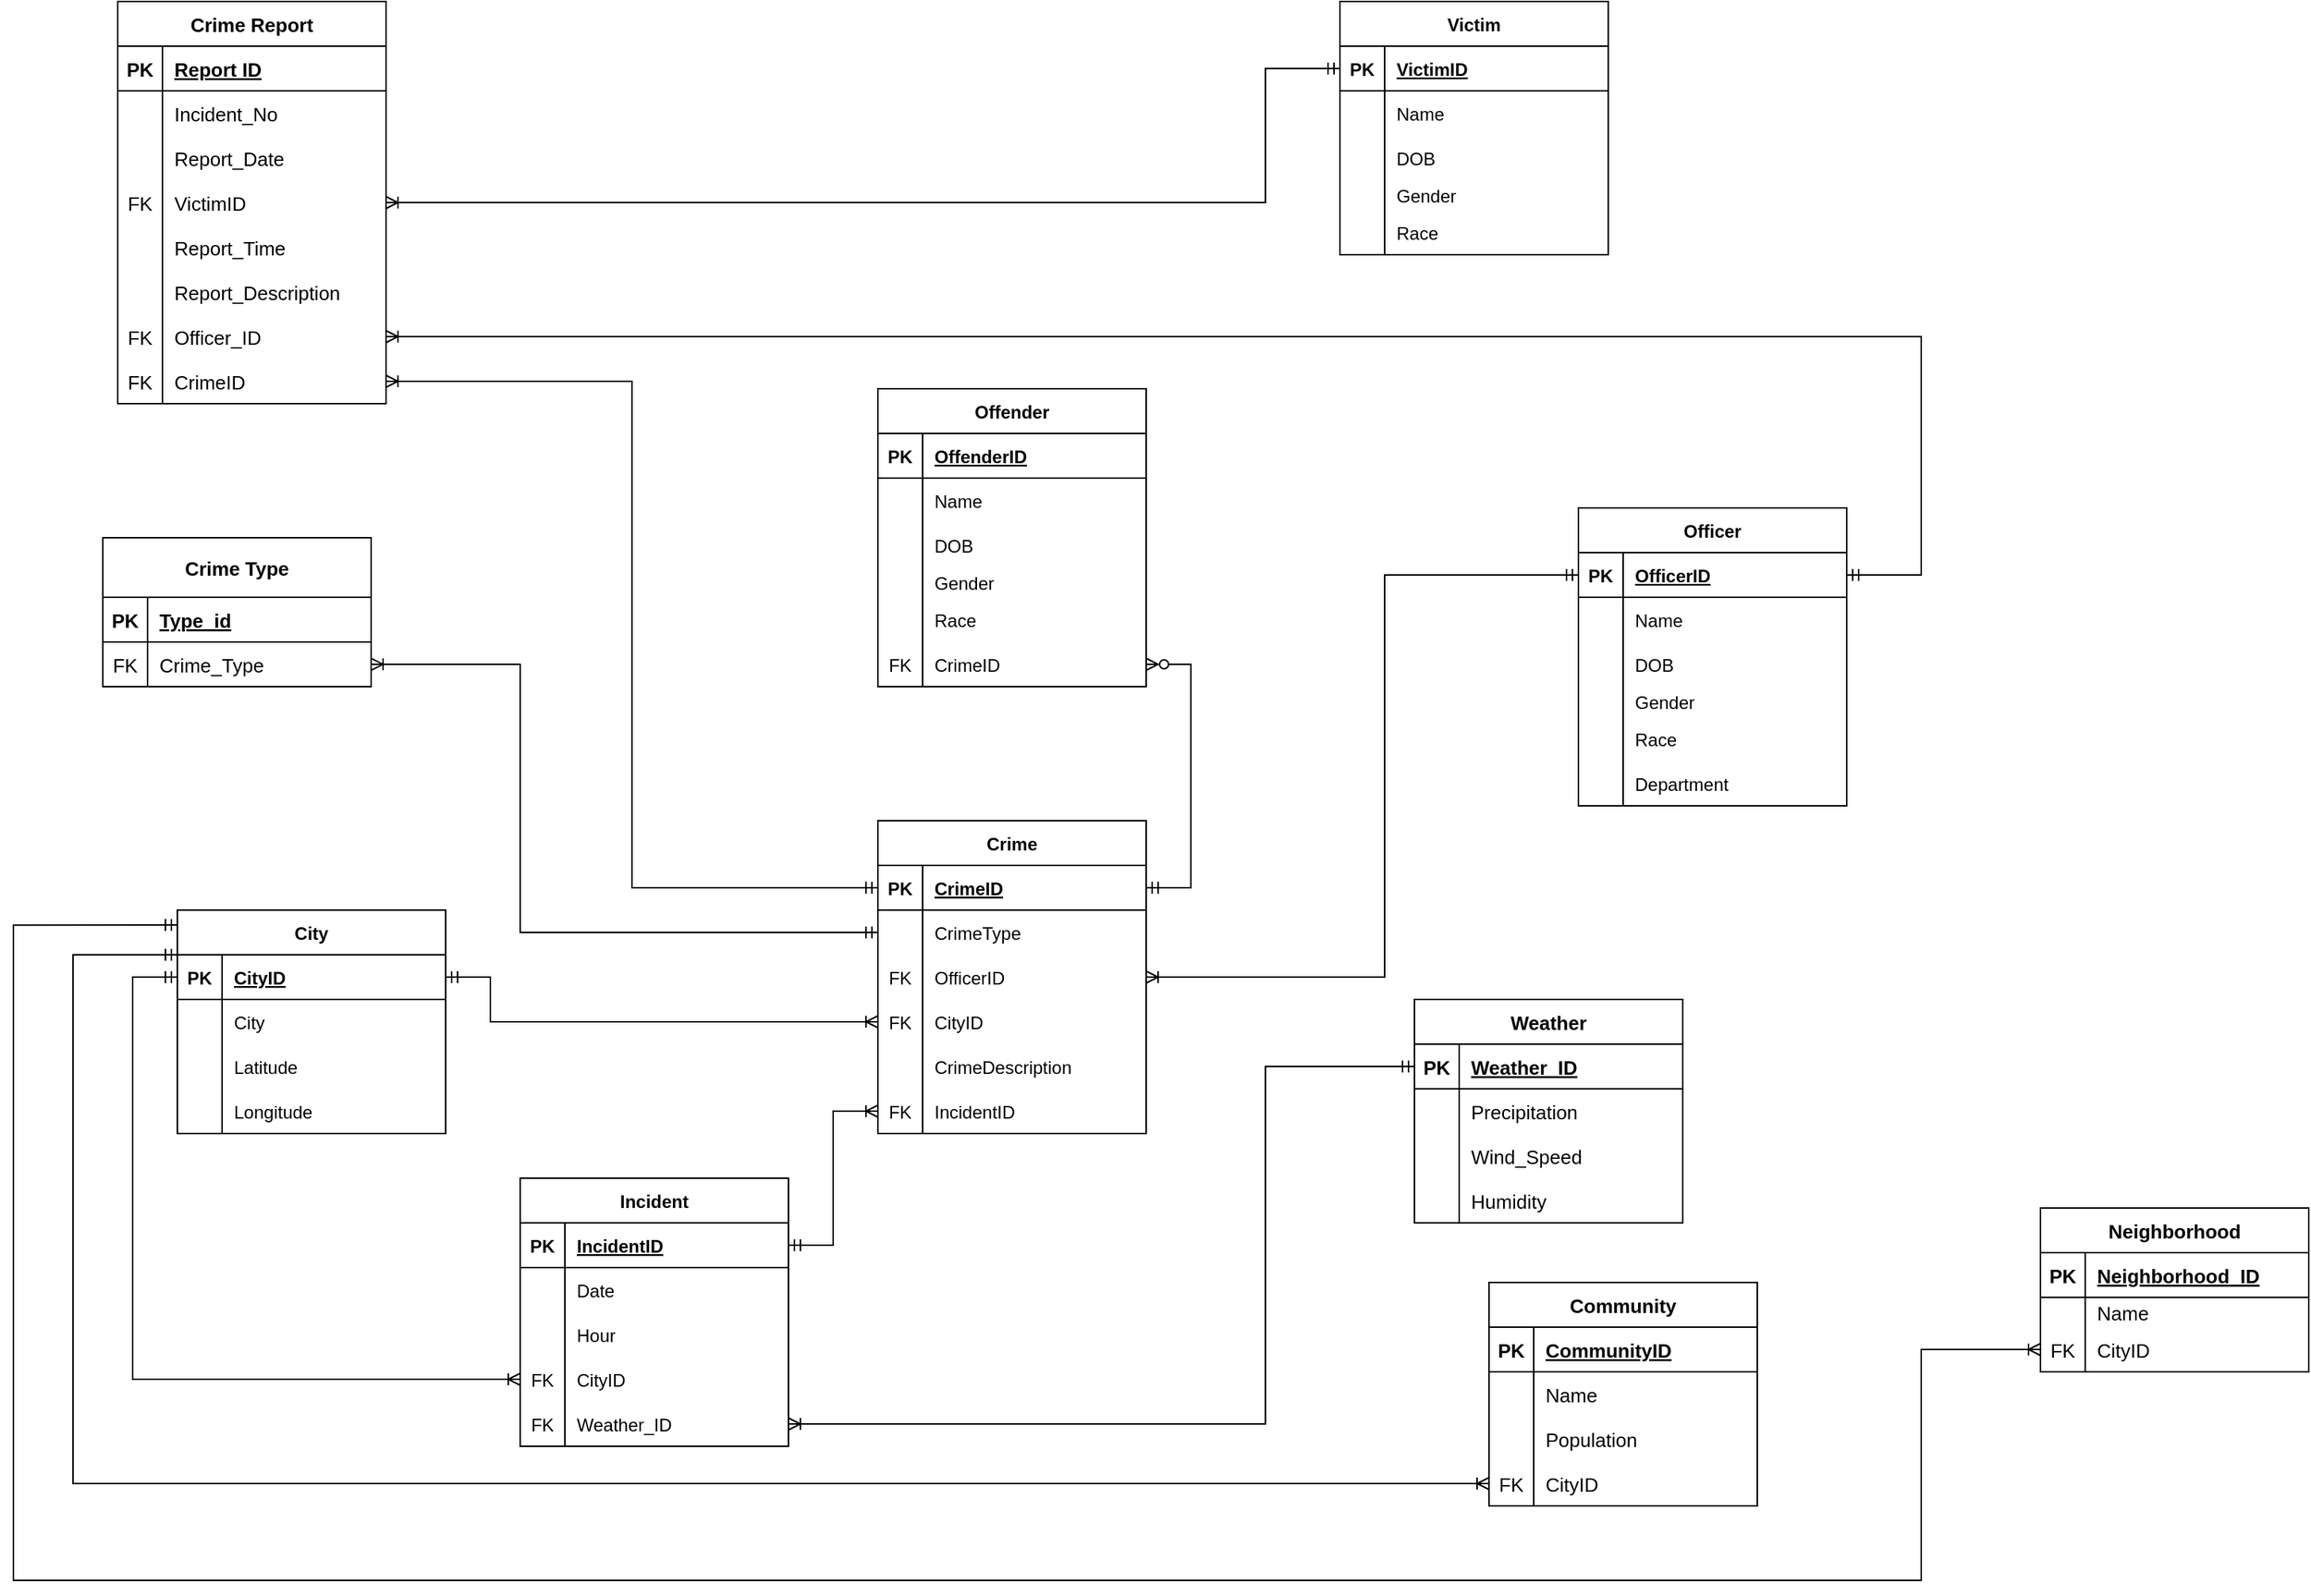 <mxfile version="21.1.5" type="device">
  <diagram name="Page-1" id="T6HQfbyAUBKGEgzez-0C">
    <mxGraphModel dx="1592" dy="909" grid="1" gridSize="10" guides="1" tooltips="1" connect="1" arrows="1" fold="1" page="1" pageScale="1" pageWidth="1169" pageHeight="827" math="0" shadow="0">
      <root>
        <mxCell id="0" />
        <mxCell id="1" parent="0" />
        <mxCell id="WyXbHlvHYgHsmqefhjLq-124" style="edgeStyle=orthogonalEdgeStyle;rounded=0;orthogonalLoop=1;jettySize=auto;html=1;entryX=1;entryY=0.5;entryDx=0;entryDy=0;endArrow=ERmandOne;endFill=0;startArrow=ERoneToMany;startFill=0;" parent="1" source="WyXbHlvHYgHsmqefhjLq-5" target="WyXbHlvHYgHsmqefhjLq-82" edge="1">
          <mxGeometry relative="1" as="geometry">
            <Array as="points">
              <mxPoint x="400" y="775" />
              <mxPoint x="400" y="745" />
            </Array>
          </mxGeometry>
        </mxCell>
        <mxCell id="WyXbHlvHYgHsmqefhjLq-1" value="Crime" style="shape=table;startSize=30;container=1;collapsible=1;childLayout=tableLayout;fixedRows=1;rowLines=0;fontStyle=1;align=center;resizeLast=1;" parent="1" vertex="1">
          <mxGeometry x="660" y="640" width="180" height="210" as="geometry">
            <mxRectangle x="90" y="240" width="70" height="30" as="alternateBounds" />
          </mxGeometry>
        </mxCell>
        <mxCell id="WyXbHlvHYgHsmqefhjLq-2" value="" style="shape=tableRow;horizontal=0;startSize=0;swimlaneHead=0;swimlaneBody=0;fillColor=none;collapsible=0;dropTarget=0;points=[[0,0.5],[1,0.5]];portConstraint=eastwest;top=0;left=0;right=0;bottom=1;" parent="WyXbHlvHYgHsmqefhjLq-1" vertex="1">
          <mxGeometry y="30" width="180" height="30" as="geometry" />
        </mxCell>
        <mxCell id="WyXbHlvHYgHsmqefhjLq-3" value="PK" style="shape=partialRectangle;connectable=0;fillColor=none;top=0;left=0;bottom=0;right=0;fontStyle=1;overflow=hidden;" parent="WyXbHlvHYgHsmqefhjLq-2" vertex="1">
          <mxGeometry width="30" height="30" as="geometry">
            <mxRectangle width="30" height="30" as="alternateBounds" />
          </mxGeometry>
        </mxCell>
        <mxCell id="WyXbHlvHYgHsmqefhjLq-4" value="CrimeID" style="shape=partialRectangle;connectable=0;fillColor=none;top=0;left=0;bottom=0;right=0;align=left;spacingLeft=6;fontStyle=5;overflow=hidden;" parent="WyXbHlvHYgHsmqefhjLq-2" vertex="1">
          <mxGeometry x="30" width="150" height="30" as="geometry">
            <mxRectangle width="150" height="30" as="alternateBounds" />
          </mxGeometry>
        </mxCell>
        <mxCell id="WyXbHlvHYgHsmqefhjLq-11" value="" style="shape=tableRow;horizontal=0;startSize=0;swimlaneHead=0;swimlaneBody=0;fillColor=none;collapsible=0;dropTarget=0;points=[[0,0.5],[1,0.5]];portConstraint=eastwest;top=0;left=0;right=0;bottom=0;" parent="WyXbHlvHYgHsmqefhjLq-1" vertex="1">
          <mxGeometry y="60" width="180" height="30" as="geometry" />
        </mxCell>
        <mxCell id="WyXbHlvHYgHsmqefhjLq-12" value="" style="shape=partialRectangle;connectable=0;fillColor=none;top=0;left=0;bottom=0;right=0;editable=1;overflow=hidden;" parent="WyXbHlvHYgHsmqefhjLq-11" vertex="1">
          <mxGeometry width="30" height="30" as="geometry">
            <mxRectangle width="30" height="30" as="alternateBounds" />
          </mxGeometry>
        </mxCell>
        <mxCell id="WyXbHlvHYgHsmqefhjLq-13" value="CrimeType" style="shape=partialRectangle;connectable=0;fillColor=none;top=0;left=0;bottom=0;right=0;align=left;spacingLeft=6;overflow=hidden;" parent="WyXbHlvHYgHsmqefhjLq-11" vertex="1">
          <mxGeometry x="30" width="150" height="30" as="geometry">
            <mxRectangle width="150" height="30" as="alternateBounds" />
          </mxGeometry>
        </mxCell>
        <mxCell id="WyXbHlvHYgHsmqefhjLq-8" value="" style="shape=tableRow;horizontal=0;startSize=0;swimlaneHead=0;swimlaneBody=0;fillColor=none;collapsible=0;dropTarget=0;points=[[0,0.5],[1,0.5]];portConstraint=eastwest;top=0;left=0;right=0;bottom=0;" parent="WyXbHlvHYgHsmqefhjLq-1" vertex="1">
          <mxGeometry y="90" width="180" height="30" as="geometry" />
        </mxCell>
        <mxCell id="WyXbHlvHYgHsmqefhjLq-9" value="FK" style="shape=partialRectangle;connectable=0;fillColor=none;top=0;left=0;bottom=0;right=0;editable=1;overflow=hidden;" parent="WyXbHlvHYgHsmqefhjLq-8" vertex="1">
          <mxGeometry width="30" height="30" as="geometry">
            <mxRectangle width="30" height="30" as="alternateBounds" />
          </mxGeometry>
        </mxCell>
        <mxCell id="WyXbHlvHYgHsmqefhjLq-10" value="OfficerID" style="shape=partialRectangle;connectable=0;fillColor=none;top=0;left=0;bottom=0;right=0;align=left;spacingLeft=6;overflow=hidden;" parent="WyXbHlvHYgHsmqefhjLq-8" vertex="1">
          <mxGeometry x="30" width="150" height="30" as="geometry">
            <mxRectangle width="150" height="30" as="alternateBounds" />
          </mxGeometry>
        </mxCell>
        <mxCell id="WyXbHlvHYgHsmqefhjLq-5" value="" style="shape=tableRow;horizontal=0;startSize=0;swimlaneHead=0;swimlaneBody=0;fillColor=none;collapsible=0;dropTarget=0;points=[[0,0.5],[1,0.5]];portConstraint=eastwest;top=0;left=0;right=0;bottom=0;" parent="WyXbHlvHYgHsmqefhjLq-1" vertex="1">
          <mxGeometry y="120" width="180" height="30" as="geometry" />
        </mxCell>
        <mxCell id="WyXbHlvHYgHsmqefhjLq-6" value="FK" style="shape=partialRectangle;connectable=0;fillColor=none;top=0;left=0;bottom=0;right=0;editable=1;overflow=hidden;" parent="WyXbHlvHYgHsmqefhjLq-5" vertex="1">
          <mxGeometry width="30" height="30" as="geometry">
            <mxRectangle width="30" height="30" as="alternateBounds" />
          </mxGeometry>
        </mxCell>
        <mxCell id="WyXbHlvHYgHsmqefhjLq-7" value="CityID" style="shape=partialRectangle;connectable=0;fillColor=none;top=0;left=0;bottom=0;right=0;align=left;spacingLeft=6;overflow=hidden;" parent="WyXbHlvHYgHsmqefhjLq-5" vertex="1">
          <mxGeometry x="30" width="150" height="30" as="geometry">
            <mxRectangle width="150" height="30" as="alternateBounds" />
          </mxGeometry>
        </mxCell>
        <mxCell id="WyXbHlvHYgHsmqefhjLq-14" value="" style="shape=tableRow;horizontal=0;startSize=0;swimlaneHead=0;swimlaneBody=0;fillColor=none;collapsible=0;dropTarget=0;points=[[0,0.5],[1,0.5]];portConstraint=eastwest;top=0;left=0;right=0;bottom=0;" parent="WyXbHlvHYgHsmqefhjLq-1" vertex="1">
          <mxGeometry y="150" width="180" height="30" as="geometry" />
        </mxCell>
        <mxCell id="WyXbHlvHYgHsmqefhjLq-15" value="" style="shape=partialRectangle;connectable=0;fillColor=none;top=0;left=0;bottom=0;right=0;editable=1;overflow=hidden;" parent="WyXbHlvHYgHsmqefhjLq-14" vertex="1">
          <mxGeometry width="30" height="30" as="geometry">
            <mxRectangle width="30" height="30" as="alternateBounds" />
          </mxGeometry>
        </mxCell>
        <mxCell id="WyXbHlvHYgHsmqefhjLq-16" value="CrimeDescription" style="shape=partialRectangle;connectable=0;fillColor=none;top=0;left=0;bottom=0;right=0;align=left;spacingLeft=6;overflow=hidden;" parent="WyXbHlvHYgHsmqefhjLq-14" vertex="1">
          <mxGeometry x="30" width="150" height="30" as="geometry">
            <mxRectangle width="150" height="30" as="alternateBounds" />
          </mxGeometry>
        </mxCell>
        <mxCell id="WyXbHlvHYgHsmqefhjLq-17" value="" style="shape=tableRow;horizontal=0;startSize=0;swimlaneHead=0;swimlaneBody=0;fillColor=none;collapsible=0;dropTarget=0;points=[[0,0.5],[1,0.5]];portConstraint=eastwest;top=0;left=0;right=0;bottom=0;" parent="WyXbHlvHYgHsmqefhjLq-1" vertex="1">
          <mxGeometry y="180" width="180" height="30" as="geometry" />
        </mxCell>
        <mxCell id="WyXbHlvHYgHsmqefhjLq-18" value="FK" style="shape=partialRectangle;connectable=0;fillColor=none;top=0;left=0;bottom=0;right=0;editable=1;overflow=hidden;" parent="WyXbHlvHYgHsmqefhjLq-17" vertex="1">
          <mxGeometry width="30" height="30" as="geometry">
            <mxRectangle width="30" height="30" as="alternateBounds" />
          </mxGeometry>
        </mxCell>
        <mxCell id="WyXbHlvHYgHsmqefhjLq-19" value="IncidentID" style="shape=partialRectangle;connectable=0;fillColor=none;top=0;left=0;bottom=0;right=0;align=left;spacingLeft=6;overflow=hidden;" parent="WyXbHlvHYgHsmqefhjLq-17" vertex="1">
          <mxGeometry x="30" width="150" height="30" as="geometry">
            <mxRectangle width="150" height="30" as="alternateBounds" />
          </mxGeometry>
        </mxCell>
        <mxCell id="WyXbHlvHYgHsmqefhjLq-20" value="Incident" style="shape=table;startSize=30;container=1;collapsible=1;childLayout=tableLayout;fixedRows=1;rowLines=0;fontStyle=1;align=center;resizeLast=1;" parent="1" vertex="1">
          <mxGeometry x="420" y="880" width="180" height="180" as="geometry">
            <mxRectangle x="320" y="670" width="70" height="30" as="alternateBounds" />
          </mxGeometry>
        </mxCell>
        <mxCell id="WyXbHlvHYgHsmqefhjLq-21" value="" style="shape=tableRow;horizontal=0;startSize=0;swimlaneHead=0;swimlaneBody=0;fillColor=none;collapsible=0;dropTarget=0;points=[[0,0.5],[1,0.5]];portConstraint=eastwest;top=0;left=0;right=0;bottom=1;" parent="WyXbHlvHYgHsmqefhjLq-20" vertex="1">
          <mxGeometry y="30" width="180" height="30" as="geometry" />
        </mxCell>
        <mxCell id="WyXbHlvHYgHsmqefhjLq-22" value="PK" style="shape=partialRectangle;connectable=0;fillColor=none;top=0;left=0;bottom=0;right=0;fontStyle=1;overflow=hidden;" parent="WyXbHlvHYgHsmqefhjLq-21" vertex="1">
          <mxGeometry width="30" height="30" as="geometry">
            <mxRectangle width="30" height="30" as="alternateBounds" />
          </mxGeometry>
        </mxCell>
        <mxCell id="WyXbHlvHYgHsmqefhjLq-23" value="IncidentID" style="shape=partialRectangle;connectable=0;fillColor=none;top=0;left=0;bottom=0;right=0;align=left;spacingLeft=6;fontStyle=5;overflow=hidden;" parent="WyXbHlvHYgHsmqefhjLq-21" vertex="1">
          <mxGeometry x="30" width="150" height="30" as="geometry">
            <mxRectangle width="150" height="30" as="alternateBounds" />
          </mxGeometry>
        </mxCell>
        <mxCell id="WyXbHlvHYgHsmqefhjLq-24" value="" style="shape=tableRow;horizontal=0;startSize=0;swimlaneHead=0;swimlaneBody=0;fillColor=none;collapsible=0;dropTarget=0;points=[[0,0.5],[1,0.5]];portConstraint=eastwest;top=0;left=0;right=0;bottom=0;" parent="WyXbHlvHYgHsmqefhjLq-20" vertex="1">
          <mxGeometry y="60" width="180" height="30" as="geometry" />
        </mxCell>
        <mxCell id="WyXbHlvHYgHsmqefhjLq-25" value="" style="shape=partialRectangle;connectable=0;fillColor=none;top=0;left=0;bottom=0;right=0;editable=1;overflow=hidden;" parent="WyXbHlvHYgHsmqefhjLq-24" vertex="1">
          <mxGeometry width="30" height="30" as="geometry">
            <mxRectangle width="30" height="30" as="alternateBounds" />
          </mxGeometry>
        </mxCell>
        <mxCell id="WyXbHlvHYgHsmqefhjLq-26" value="Date" style="shape=partialRectangle;connectable=0;fillColor=none;top=0;left=0;bottom=0;right=0;align=left;spacingLeft=6;overflow=hidden;" parent="WyXbHlvHYgHsmqefhjLq-24" vertex="1">
          <mxGeometry x="30" width="150" height="30" as="geometry">
            <mxRectangle width="150" height="30" as="alternateBounds" />
          </mxGeometry>
        </mxCell>
        <mxCell id="WyXbHlvHYgHsmqefhjLq-27" value="" style="shape=tableRow;horizontal=0;startSize=0;swimlaneHead=0;swimlaneBody=0;fillColor=none;collapsible=0;dropTarget=0;points=[[0,0.5],[1,0.5]];portConstraint=eastwest;top=0;left=0;right=0;bottom=0;" parent="WyXbHlvHYgHsmqefhjLq-20" vertex="1">
          <mxGeometry y="90" width="180" height="30" as="geometry" />
        </mxCell>
        <mxCell id="WyXbHlvHYgHsmqefhjLq-28" value="" style="shape=partialRectangle;connectable=0;fillColor=none;top=0;left=0;bottom=0;right=0;editable=1;overflow=hidden;" parent="WyXbHlvHYgHsmqefhjLq-27" vertex="1">
          <mxGeometry width="30" height="30" as="geometry">
            <mxRectangle width="30" height="30" as="alternateBounds" />
          </mxGeometry>
        </mxCell>
        <mxCell id="WyXbHlvHYgHsmqefhjLq-29" value="Hour" style="shape=partialRectangle;connectable=0;fillColor=none;top=0;left=0;bottom=0;right=0;align=left;spacingLeft=6;overflow=hidden;" parent="WyXbHlvHYgHsmqefhjLq-27" vertex="1">
          <mxGeometry x="30" width="150" height="30" as="geometry">
            <mxRectangle width="150" height="30" as="alternateBounds" />
          </mxGeometry>
        </mxCell>
        <mxCell id="WyXbHlvHYgHsmqefhjLq-30" value="" style="shape=tableRow;horizontal=0;startSize=0;swimlaneHead=0;swimlaneBody=0;fillColor=none;collapsible=0;dropTarget=0;points=[[0,0.5],[1,0.5]];portConstraint=eastwest;top=0;left=0;right=0;bottom=0;" parent="WyXbHlvHYgHsmqefhjLq-20" vertex="1">
          <mxGeometry y="120" width="180" height="30" as="geometry" />
        </mxCell>
        <mxCell id="WyXbHlvHYgHsmqefhjLq-31" value="FK" style="shape=partialRectangle;connectable=0;fillColor=none;top=0;left=0;bottom=0;right=0;editable=1;overflow=hidden;" parent="WyXbHlvHYgHsmqefhjLq-30" vertex="1">
          <mxGeometry width="30" height="30" as="geometry">
            <mxRectangle width="30" height="30" as="alternateBounds" />
          </mxGeometry>
        </mxCell>
        <mxCell id="WyXbHlvHYgHsmqefhjLq-32" value="CityID" style="shape=partialRectangle;connectable=0;fillColor=none;top=0;left=0;bottom=0;right=0;align=left;spacingLeft=6;overflow=hidden;" parent="WyXbHlvHYgHsmqefhjLq-30" vertex="1">
          <mxGeometry x="30" width="150" height="30" as="geometry">
            <mxRectangle width="150" height="30" as="alternateBounds" />
          </mxGeometry>
        </mxCell>
        <mxCell id="WyXbHlvHYgHsmqefhjLq-33" value="" style="shape=tableRow;horizontal=0;startSize=0;swimlaneHead=0;swimlaneBody=0;fillColor=none;collapsible=0;dropTarget=0;points=[[0,0.5],[1,0.5]];portConstraint=eastwest;top=0;left=0;right=0;bottom=0;" parent="WyXbHlvHYgHsmqefhjLq-20" vertex="1">
          <mxGeometry y="150" width="180" height="30" as="geometry" />
        </mxCell>
        <mxCell id="WyXbHlvHYgHsmqefhjLq-34" value="FK" style="shape=partialRectangle;connectable=0;fillColor=none;top=0;left=0;bottom=0;right=0;editable=1;overflow=hidden;" parent="WyXbHlvHYgHsmqefhjLq-33" vertex="1">
          <mxGeometry width="30" height="30" as="geometry">
            <mxRectangle width="30" height="30" as="alternateBounds" />
          </mxGeometry>
        </mxCell>
        <mxCell id="WyXbHlvHYgHsmqefhjLq-35" value="Weather_ID" style="shape=partialRectangle;connectable=0;fillColor=none;top=0;left=0;bottom=0;right=0;align=left;spacingLeft=6;overflow=hidden;" parent="WyXbHlvHYgHsmqefhjLq-33" vertex="1">
          <mxGeometry x="30" width="150" height="30" as="geometry">
            <mxRectangle width="150" height="30" as="alternateBounds" />
          </mxGeometry>
        </mxCell>
        <mxCell id="WyXbHlvHYgHsmqefhjLq-36" value="Crime Type" style="shape=table;startSize=40;container=1;collapsible=1;childLayout=tableLayout;fixedRows=1;rowLines=0;fontStyle=1;align=center;resizeLast=1;fontSize=13;" parent="1" vertex="1">
          <mxGeometry x="140" y="450" width="180" height="100" as="geometry" />
        </mxCell>
        <mxCell id="WyXbHlvHYgHsmqefhjLq-37" value="" style="shape=tableRow;horizontal=0;startSize=0;swimlaneHead=0;swimlaneBody=0;fillColor=none;collapsible=0;dropTarget=0;points=[[0,0.5],[1,0.5]];portConstraint=eastwest;top=0;left=0;right=0;bottom=1;fontSize=13;" parent="WyXbHlvHYgHsmqefhjLq-36" vertex="1">
          <mxGeometry y="40" width="180" height="30" as="geometry" />
        </mxCell>
        <mxCell id="WyXbHlvHYgHsmqefhjLq-38" value="PK" style="shape=partialRectangle;connectable=0;fillColor=none;top=0;left=0;bottom=0;right=0;fontStyle=1;overflow=hidden;fontSize=13;" parent="WyXbHlvHYgHsmqefhjLq-37" vertex="1">
          <mxGeometry width="30" height="30" as="geometry">
            <mxRectangle width="30" height="30" as="alternateBounds" />
          </mxGeometry>
        </mxCell>
        <mxCell id="WyXbHlvHYgHsmqefhjLq-39" value="Type_id" style="shape=partialRectangle;connectable=0;fillColor=none;top=0;left=0;bottom=0;right=0;align=left;spacingLeft=6;fontStyle=5;overflow=hidden;fontSize=13;" parent="WyXbHlvHYgHsmqefhjLq-37" vertex="1">
          <mxGeometry x="30" width="150" height="30" as="geometry">
            <mxRectangle width="150" height="30" as="alternateBounds" />
          </mxGeometry>
        </mxCell>
        <mxCell id="WyXbHlvHYgHsmqefhjLq-40" value="" style="shape=tableRow;horizontal=0;startSize=0;swimlaneHead=0;swimlaneBody=0;fillColor=none;collapsible=0;dropTarget=0;points=[[0,0.5],[1,0.5]];portConstraint=eastwest;top=0;left=0;right=0;bottom=0;fontSize=13;" parent="WyXbHlvHYgHsmqefhjLq-36" vertex="1">
          <mxGeometry y="70" width="180" height="30" as="geometry" />
        </mxCell>
        <mxCell id="WyXbHlvHYgHsmqefhjLq-41" value="FK" style="shape=partialRectangle;connectable=0;fillColor=none;top=0;left=0;bottom=0;right=0;editable=1;overflow=hidden;fontSize=13;" parent="WyXbHlvHYgHsmqefhjLq-40" vertex="1">
          <mxGeometry width="30" height="30" as="geometry">
            <mxRectangle width="30" height="30" as="alternateBounds" />
          </mxGeometry>
        </mxCell>
        <mxCell id="WyXbHlvHYgHsmqefhjLq-42" value="Crime_Type" style="shape=partialRectangle;connectable=0;fillColor=none;top=0;left=0;bottom=0;right=0;align=left;spacingLeft=6;overflow=hidden;fontSize=13;" parent="WyXbHlvHYgHsmqefhjLq-40" vertex="1">
          <mxGeometry x="30" width="150" height="30" as="geometry">
            <mxRectangle width="150" height="30" as="alternateBounds" />
          </mxGeometry>
        </mxCell>
        <mxCell id="WyXbHlvHYgHsmqefhjLq-43" value="Offender" style="shape=table;startSize=30;container=1;collapsible=1;childLayout=tableLayout;fixedRows=1;rowLines=0;fontStyle=1;align=center;resizeLast=1;" parent="1" vertex="1">
          <mxGeometry x="660" y="350" width="180" height="200" as="geometry">
            <mxRectangle x="320" y="460" width="90" height="30" as="alternateBounds" />
          </mxGeometry>
        </mxCell>
        <mxCell id="WyXbHlvHYgHsmqefhjLq-44" value="" style="shape=tableRow;horizontal=0;startSize=0;swimlaneHead=0;swimlaneBody=0;fillColor=none;collapsible=0;dropTarget=0;points=[[0,0.5],[1,0.5]];portConstraint=eastwest;top=0;left=0;right=0;bottom=1;" parent="WyXbHlvHYgHsmqefhjLq-43" vertex="1">
          <mxGeometry y="30" width="180" height="30" as="geometry" />
        </mxCell>
        <mxCell id="WyXbHlvHYgHsmqefhjLq-45" value="PK" style="shape=partialRectangle;connectable=0;fillColor=none;top=0;left=0;bottom=0;right=0;fontStyle=1;overflow=hidden;" parent="WyXbHlvHYgHsmqefhjLq-44" vertex="1">
          <mxGeometry width="30" height="30" as="geometry">
            <mxRectangle width="30" height="30" as="alternateBounds" />
          </mxGeometry>
        </mxCell>
        <mxCell id="WyXbHlvHYgHsmqefhjLq-46" value="OffenderID" style="shape=partialRectangle;connectable=0;fillColor=none;top=0;left=0;bottom=0;right=0;align=left;spacingLeft=6;fontStyle=5;overflow=hidden;" parent="WyXbHlvHYgHsmqefhjLq-44" vertex="1">
          <mxGeometry x="30" width="150" height="30" as="geometry">
            <mxRectangle width="150" height="30" as="alternateBounds" />
          </mxGeometry>
        </mxCell>
        <mxCell id="WyXbHlvHYgHsmqefhjLq-47" value="" style="shape=tableRow;horizontal=0;startSize=0;swimlaneHead=0;swimlaneBody=0;fillColor=none;collapsible=0;dropTarget=0;points=[[0,0.5],[1,0.5]];portConstraint=eastwest;top=0;left=0;right=0;bottom=0;" parent="WyXbHlvHYgHsmqefhjLq-43" vertex="1">
          <mxGeometry y="60" width="180" height="30" as="geometry" />
        </mxCell>
        <mxCell id="WyXbHlvHYgHsmqefhjLq-48" value="" style="shape=partialRectangle;connectable=0;fillColor=none;top=0;left=0;bottom=0;right=0;editable=1;overflow=hidden;" parent="WyXbHlvHYgHsmqefhjLq-47" vertex="1">
          <mxGeometry width="30" height="30" as="geometry">
            <mxRectangle width="30" height="30" as="alternateBounds" />
          </mxGeometry>
        </mxCell>
        <mxCell id="WyXbHlvHYgHsmqefhjLq-49" value="Name" style="shape=partialRectangle;connectable=0;fillColor=none;top=0;left=0;bottom=0;right=0;align=left;spacingLeft=6;overflow=hidden;" parent="WyXbHlvHYgHsmqefhjLq-47" vertex="1">
          <mxGeometry x="30" width="150" height="30" as="geometry">
            <mxRectangle width="150" height="30" as="alternateBounds" />
          </mxGeometry>
        </mxCell>
        <mxCell id="WyXbHlvHYgHsmqefhjLq-50" value="" style="shape=tableRow;horizontal=0;startSize=0;swimlaneHead=0;swimlaneBody=0;fillColor=none;collapsible=0;dropTarget=0;points=[[0,0.5],[1,0.5]];portConstraint=eastwest;top=0;left=0;right=0;bottom=0;" parent="WyXbHlvHYgHsmqefhjLq-43" vertex="1">
          <mxGeometry y="90" width="180" height="30" as="geometry" />
        </mxCell>
        <mxCell id="WyXbHlvHYgHsmqefhjLq-51" value="" style="shape=partialRectangle;connectable=0;fillColor=none;top=0;left=0;bottom=0;right=0;editable=1;overflow=hidden;" parent="WyXbHlvHYgHsmqefhjLq-50" vertex="1">
          <mxGeometry width="30" height="30" as="geometry">
            <mxRectangle width="30" height="30" as="alternateBounds" />
          </mxGeometry>
        </mxCell>
        <mxCell id="WyXbHlvHYgHsmqefhjLq-52" value="DOB" style="shape=partialRectangle;connectable=0;fillColor=none;top=0;left=0;bottom=0;right=0;align=left;spacingLeft=6;overflow=hidden;" parent="WyXbHlvHYgHsmqefhjLq-50" vertex="1">
          <mxGeometry x="30" width="150" height="30" as="geometry">
            <mxRectangle width="150" height="30" as="alternateBounds" />
          </mxGeometry>
        </mxCell>
        <mxCell id="WyXbHlvHYgHsmqefhjLq-53" value="" style="shape=tableRow;horizontal=0;startSize=0;swimlaneHead=0;swimlaneBody=0;fillColor=none;collapsible=0;dropTarget=0;points=[[0,0.5],[1,0.5]];portConstraint=eastwest;top=0;left=0;right=0;bottom=0;" parent="WyXbHlvHYgHsmqefhjLq-43" vertex="1">
          <mxGeometry y="120" width="180" height="20" as="geometry" />
        </mxCell>
        <mxCell id="WyXbHlvHYgHsmqefhjLq-54" value="" style="shape=partialRectangle;connectable=0;fillColor=none;top=0;left=0;bottom=0;right=0;editable=1;overflow=hidden;" parent="WyXbHlvHYgHsmqefhjLq-53" vertex="1">
          <mxGeometry width="30" height="20" as="geometry">
            <mxRectangle width="30" height="20" as="alternateBounds" />
          </mxGeometry>
        </mxCell>
        <mxCell id="WyXbHlvHYgHsmqefhjLq-55" value="Gender" style="shape=partialRectangle;connectable=0;fillColor=none;top=0;left=0;bottom=0;right=0;align=left;spacingLeft=6;overflow=hidden;" parent="WyXbHlvHYgHsmqefhjLq-53" vertex="1">
          <mxGeometry x="30" width="150" height="20" as="geometry">
            <mxRectangle width="150" height="20" as="alternateBounds" />
          </mxGeometry>
        </mxCell>
        <mxCell id="WyXbHlvHYgHsmqefhjLq-56" value="" style="shape=tableRow;horizontal=0;startSize=0;swimlaneHead=0;swimlaneBody=0;fillColor=none;collapsible=0;dropTarget=0;points=[[0,0.5],[1,0.5]];portConstraint=eastwest;top=0;left=0;right=0;bottom=0;" parent="WyXbHlvHYgHsmqefhjLq-43" vertex="1">
          <mxGeometry y="140" width="180" height="30" as="geometry" />
        </mxCell>
        <mxCell id="WyXbHlvHYgHsmqefhjLq-57" value="" style="shape=partialRectangle;connectable=0;fillColor=none;top=0;left=0;bottom=0;right=0;editable=1;overflow=hidden;" parent="WyXbHlvHYgHsmqefhjLq-56" vertex="1">
          <mxGeometry width="30" height="30" as="geometry">
            <mxRectangle width="30" height="30" as="alternateBounds" />
          </mxGeometry>
        </mxCell>
        <mxCell id="WyXbHlvHYgHsmqefhjLq-58" value="Race" style="shape=partialRectangle;connectable=0;fillColor=none;top=0;left=0;bottom=0;right=0;align=left;spacingLeft=6;overflow=hidden;" parent="WyXbHlvHYgHsmqefhjLq-56" vertex="1">
          <mxGeometry x="30" width="150" height="30" as="geometry">
            <mxRectangle width="150" height="30" as="alternateBounds" />
          </mxGeometry>
        </mxCell>
        <mxCell id="WyXbHlvHYgHsmqefhjLq-59" value="" style="shape=tableRow;horizontal=0;startSize=0;swimlaneHead=0;swimlaneBody=0;fillColor=none;collapsible=0;dropTarget=0;points=[[0,0.5],[1,0.5]];portConstraint=eastwest;top=0;left=0;right=0;bottom=0;" parent="WyXbHlvHYgHsmqefhjLq-43" vertex="1">
          <mxGeometry y="170" width="180" height="30" as="geometry" />
        </mxCell>
        <mxCell id="WyXbHlvHYgHsmqefhjLq-60" value="FK" style="shape=partialRectangle;connectable=0;fillColor=none;top=0;left=0;bottom=0;right=0;editable=1;overflow=hidden;" parent="WyXbHlvHYgHsmqefhjLq-59" vertex="1">
          <mxGeometry width="30" height="30" as="geometry">
            <mxRectangle width="30" height="30" as="alternateBounds" />
          </mxGeometry>
        </mxCell>
        <mxCell id="WyXbHlvHYgHsmqefhjLq-61" value="CrimeID" style="shape=partialRectangle;connectable=0;fillColor=none;top=0;left=0;bottom=0;right=0;align=left;spacingLeft=6;overflow=hidden;" parent="WyXbHlvHYgHsmqefhjLq-59" vertex="1">
          <mxGeometry x="30" width="150" height="30" as="geometry">
            <mxRectangle width="150" height="30" as="alternateBounds" />
          </mxGeometry>
        </mxCell>
        <mxCell id="WyXbHlvHYgHsmqefhjLq-62" value="Officer" style="shape=table;startSize=30;container=1;collapsible=1;childLayout=tableLayout;fixedRows=1;rowLines=0;fontStyle=1;align=center;resizeLast=1;" parent="1" vertex="1">
          <mxGeometry x="1130" y="430" width="180" height="200" as="geometry" />
        </mxCell>
        <mxCell id="WyXbHlvHYgHsmqefhjLq-63" value="" style="shape=tableRow;horizontal=0;startSize=0;swimlaneHead=0;swimlaneBody=0;fillColor=none;collapsible=0;dropTarget=0;points=[[0,0.5],[1,0.5]];portConstraint=eastwest;top=0;left=0;right=0;bottom=1;" parent="WyXbHlvHYgHsmqefhjLq-62" vertex="1">
          <mxGeometry y="30" width="180" height="30" as="geometry" />
        </mxCell>
        <mxCell id="WyXbHlvHYgHsmqefhjLq-64" value="PK" style="shape=partialRectangle;connectable=0;fillColor=none;top=0;left=0;bottom=0;right=0;fontStyle=1;overflow=hidden;" parent="WyXbHlvHYgHsmqefhjLq-63" vertex="1">
          <mxGeometry width="30" height="30" as="geometry">
            <mxRectangle width="30" height="30" as="alternateBounds" />
          </mxGeometry>
        </mxCell>
        <mxCell id="WyXbHlvHYgHsmqefhjLq-65" value="OfficerID" style="shape=partialRectangle;connectable=0;fillColor=none;top=0;left=0;bottom=0;right=0;align=left;spacingLeft=6;fontStyle=5;overflow=hidden;" parent="WyXbHlvHYgHsmqefhjLq-63" vertex="1">
          <mxGeometry x="30" width="150" height="30" as="geometry">
            <mxRectangle width="150" height="30" as="alternateBounds" />
          </mxGeometry>
        </mxCell>
        <mxCell id="WyXbHlvHYgHsmqefhjLq-66" value="" style="shape=tableRow;horizontal=0;startSize=0;swimlaneHead=0;swimlaneBody=0;fillColor=none;collapsible=0;dropTarget=0;points=[[0,0.5],[1,0.5]];portConstraint=eastwest;top=0;left=0;right=0;bottom=0;" parent="WyXbHlvHYgHsmqefhjLq-62" vertex="1">
          <mxGeometry y="60" width="180" height="30" as="geometry" />
        </mxCell>
        <mxCell id="WyXbHlvHYgHsmqefhjLq-67" value="" style="shape=partialRectangle;connectable=0;fillColor=none;top=0;left=0;bottom=0;right=0;editable=1;overflow=hidden;" parent="WyXbHlvHYgHsmqefhjLq-66" vertex="1">
          <mxGeometry width="30" height="30" as="geometry">
            <mxRectangle width="30" height="30" as="alternateBounds" />
          </mxGeometry>
        </mxCell>
        <mxCell id="WyXbHlvHYgHsmqefhjLq-68" value="Name" style="shape=partialRectangle;connectable=0;fillColor=none;top=0;left=0;bottom=0;right=0;align=left;spacingLeft=6;overflow=hidden;" parent="WyXbHlvHYgHsmqefhjLq-66" vertex="1">
          <mxGeometry x="30" width="150" height="30" as="geometry">
            <mxRectangle width="150" height="30" as="alternateBounds" />
          </mxGeometry>
        </mxCell>
        <mxCell id="WyXbHlvHYgHsmqefhjLq-69" value="" style="shape=tableRow;horizontal=0;startSize=0;swimlaneHead=0;swimlaneBody=0;fillColor=none;collapsible=0;dropTarget=0;points=[[0,0.5],[1,0.5]];portConstraint=eastwest;top=0;left=0;right=0;bottom=0;" parent="WyXbHlvHYgHsmqefhjLq-62" vertex="1">
          <mxGeometry y="90" width="180" height="30" as="geometry" />
        </mxCell>
        <mxCell id="WyXbHlvHYgHsmqefhjLq-70" value="" style="shape=partialRectangle;connectable=0;fillColor=none;top=0;left=0;bottom=0;right=0;editable=1;overflow=hidden;" parent="WyXbHlvHYgHsmqefhjLq-69" vertex="1">
          <mxGeometry width="30" height="30" as="geometry">
            <mxRectangle width="30" height="30" as="alternateBounds" />
          </mxGeometry>
        </mxCell>
        <mxCell id="WyXbHlvHYgHsmqefhjLq-71" value="DOB" style="shape=partialRectangle;connectable=0;fillColor=none;top=0;left=0;bottom=0;right=0;align=left;spacingLeft=6;overflow=hidden;" parent="WyXbHlvHYgHsmqefhjLq-69" vertex="1">
          <mxGeometry x="30" width="150" height="30" as="geometry">
            <mxRectangle width="150" height="30" as="alternateBounds" />
          </mxGeometry>
        </mxCell>
        <mxCell id="WyXbHlvHYgHsmqefhjLq-72" value="" style="shape=tableRow;horizontal=0;startSize=0;swimlaneHead=0;swimlaneBody=0;fillColor=none;collapsible=0;dropTarget=0;points=[[0,0.5],[1,0.5]];portConstraint=eastwest;top=0;left=0;right=0;bottom=0;" parent="WyXbHlvHYgHsmqefhjLq-62" vertex="1">
          <mxGeometry y="120" width="180" height="20" as="geometry" />
        </mxCell>
        <mxCell id="WyXbHlvHYgHsmqefhjLq-73" value="" style="shape=partialRectangle;connectable=0;fillColor=none;top=0;left=0;bottom=0;right=0;editable=1;overflow=hidden;" parent="WyXbHlvHYgHsmqefhjLq-72" vertex="1">
          <mxGeometry width="30" height="20" as="geometry">
            <mxRectangle width="30" height="20" as="alternateBounds" />
          </mxGeometry>
        </mxCell>
        <mxCell id="WyXbHlvHYgHsmqefhjLq-74" value="Gender" style="shape=partialRectangle;connectable=0;fillColor=none;top=0;left=0;bottom=0;right=0;align=left;spacingLeft=6;overflow=hidden;" parent="WyXbHlvHYgHsmqefhjLq-72" vertex="1">
          <mxGeometry x="30" width="150" height="20" as="geometry">
            <mxRectangle width="150" height="20" as="alternateBounds" />
          </mxGeometry>
        </mxCell>
        <mxCell id="WyXbHlvHYgHsmqefhjLq-75" value="" style="shape=tableRow;horizontal=0;startSize=0;swimlaneHead=0;swimlaneBody=0;fillColor=none;collapsible=0;dropTarget=0;points=[[0,0.5],[1,0.5]];portConstraint=eastwest;top=0;left=0;right=0;bottom=0;" parent="WyXbHlvHYgHsmqefhjLq-62" vertex="1">
          <mxGeometry y="140" width="180" height="30" as="geometry" />
        </mxCell>
        <mxCell id="WyXbHlvHYgHsmqefhjLq-76" value="" style="shape=partialRectangle;connectable=0;fillColor=none;top=0;left=0;bottom=0;right=0;editable=1;overflow=hidden;" parent="WyXbHlvHYgHsmqefhjLq-75" vertex="1">
          <mxGeometry width="30" height="30" as="geometry">
            <mxRectangle width="30" height="30" as="alternateBounds" />
          </mxGeometry>
        </mxCell>
        <mxCell id="WyXbHlvHYgHsmqefhjLq-77" value="Race" style="shape=partialRectangle;connectable=0;fillColor=none;top=0;left=0;bottom=0;right=0;align=left;spacingLeft=6;overflow=hidden;" parent="WyXbHlvHYgHsmqefhjLq-75" vertex="1">
          <mxGeometry x="30" width="150" height="30" as="geometry">
            <mxRectangle width="150" height="30" as="alternateBounds" />
          </mxGeometry>
        </mxCell>
        <mxCell id="WyXbHlvHYgHsmqefhjLq-78" value="" style="shape=tableRow;horizontal=0;startSize=0;swimlaneHead=0;swimlaneBody=0;fillColor=none;collapsible=0;dropTarget=0;points=[[0,0.5],[1,0.5]];portConstraint=eastwest;top=0;left=0;right=0;bottom=0;" parent="WyXbHlvHYgHsmqefhjLq-62" vertex="1">
          <mxGeometry y="170" width="180" height="30" as="geometry" />
        </mxCell>
        <mxCell id="WyXbHlvHYgHsmqefhjLq-79" value="" style="shape=partialRectangle;connectable=0;fillColor=none;top=0;left=0;bottom=0;right=0;editable=1;overflow=hidden;" parent="WyXbHlvHYgHsmqefhjLq-78" vertex="1">
          <mxGeometry width="30" height="30" as="geometry">
            <mxRectangle width="30" height="30" as="alternateBounds" />
          </mxGeometry>
        </mxCell>
        <mxCell id="WyXbHlvHYgHsmqefhjLq-80" value="Department" style="shape=partialRectangle;connectable=0;fillColor=none;top=0;left=0;bottom=0;right=0;align=left;spacingLeft=6;overflow=hidden;" parent="WyXbHlvHYgHsmqefhjLq-78" vertex="1">
          <mxGeometry x="30" width="150" height="30" as="geometry">
            <mxRectangle width="150" height="30" as="alternateBounds" />
          </mxGeometry>
        </mxCell>
        <mxCell id="WyXbHlvHYgHsmqefhjLq-81" value="City" style="shape=table;startSize=30;container=1;collapsible=1;childLayout=tableLayout;fixedRows=1;rowLines=0;fontStyle=1;align=center;resizeLast=1;" parent="1" vertex="1">
          <mxGeometry x="190" y="700" width="180" height="150" as="geometry">
            <mxRectangle x="90" y="580" width="90" height="30" as="alternateBounds" />
          </mxGeometry>
        </mxCell>
        <mxCell id="WyXbHlvHYgHsmqefhjLq-82" value="" style="shape=tableRow;horizontal=0;startSize=0;swimlaneHead=0;swimlaneBody=0;fillColor=none;collapsible=0;dropTarget=0;points=[[0,0.5],[1,0.5]];portConstraint=eastwest;top=0;left=0;right=0;bottom=1;" parent="WyXbHlvHYgHsmqefhjLq-81" vertex="1">
          <mxGeometry y="30" width="180" height="30" as="geometry" />
        </mxCell>
        <mxCell id="WyXbHlvHYgHsmqefhjLq-83" value="PK" style="shape=partialRectangle;connectable=0;fillColor=none;top=0;left=0;bottom=0;right=0;fontStyle=1;overflow=hidden;" parent="WyXbHlvHYgHsmqefhjLq-82" vertex="1">
          <mxGeometry width="30" height="30" as="geometry">
            <mxRectangle width="30" height="30" as="alternateBounds" />
          </mxGeometry>
        </mxCell>
        <mxCell id="WyXbHlvHYgHsmqefhjLq-84" value="CityID" style="shape=partialRectangle;connectable=0;fillColor=none;top=0;left=0;bottom=0;right=0;align=left;spacingLeft=6;fontStyle=5;overflow=hidden;" parent="WyXbHlvHYgHsmqefhjLq-82" vertex="1">
          <mxGeometry x="30" width="150" height="30" as="geometry">
            <mxRectangle width="150" height="30" as="alternateBounds" />
          </mxGeometry>
        </mxCell>
        <mxCell id="WyXbHlvHYgHsmqefhjLq-85" value="" style="shape=tableRow;horizontal=0;startSize=0;swimlaneHead=0;swimlaneBody=0;fillColor=none;collapsible=0;dropTarget=0;points=[[0,0.5],[1,0.5]];portConstraint=eastwest;top=0;left=0;right=0;bottom=0;" parent="WyXbHlvHYgHsmqefhjLq-81" vertex="1">
          <mxGeometry y="60" width="180" height="30" as="geometry" />
        </mxCell>
        <mxCell id="WyXbHlvHYgHsmqefhjLq-86" value="" style="shape=partialRectangle;connectable=0;fillColor=none;top=0;left=0;bottom=0;right=0;editable=1;overflow=hidden;" parent="WyXbHlvHYgHsmqefhjLq-85" vertex="1">
          <mxGeometry width="30" height="30" as="geometry">
            <mxRectangle width="30" height="30" as="alternateBounds" />
          </mxGeometry>
        </mxCell>
        <mxCell id="WyXbHlvHYgHsmqefhjLq-87" value="City" style="shape=partialRectangle;connectable=0;fillColor=none;top=0;left=0;bottom=0;right=0;align=left;spacingLeft=6;overflow=hidden;" parent="WyXbHlvHYgHsmqefhjLq-85" vertex="1">
          <mxGeometry x="30" width="150" height="30" as="geometry">
            <mxRectangle width="150" height="30" as="alternateBounds" />
          </mxGeometry>
        </mxCell>
        <mxCell id="WyXbHlvHYgHsmqefhjLq-88" value="" style="shape=tableRow;horizontal=0;startSize=0;swimlaneHead=0;swimlaneBody=0;fillColor=none;collapsible=0;dropTarget=0;points=[[0,0.5],[1,0.5]];portConstraint=eastwest;top=0;left=0;right=0;bottom=0;" parent="WyXbHlvHYgHsmqefhjLq-81" vertex="1">
          <mxGeometry y="90" width="180" height="30" as="geometry" />
        </mxCell>
        <mxCell id="WyXbHlvHYgHsmqefhjLq-89" value="" style="shape=partialRectangle;connectable=0;fillColor=none;top=0;left=0;bottom=0;right=0;editable=1;overflow=hidden;" parent="WyXbHlvHYgHsmqefhjLq-88" vertex="1">
          <mxGeometry width="30" height="30" as="geometry">
            <mxRectangle width="30" height="30" as="alternateBounds" />
          </mxGeometry>
        </mxCell>
        <mxCell id="WyXbHlvHYgHsmqefhjLq-90" value="Latitude" style="shape=partialRectangle;connectable=0;fillColor=none;top=0;left=0;bottom=0;right=0;align=left;spacingLeft=6;overflow=hidden;" parent="WyXbHlvHYgHsmqefhjLq-88" vertex="1">
          <mxGeometry x="30" width="150" height="30" as="geometry">
            <mxRectangle width="150" height="30" as="alternateBounds" />
          </mxGeometry>
        </mxCell>
        <mxCell id="WyXbHlvHYgHsmqefhjLq-91" value="" style="shape=tableRow;horizontal=0;startSize=0;swimlaneHead=0;swimlaneBody=0;fillColor=none;collapsible=0;dropTarget=0;points=[[0,0.5],[1,0.5]];portConstraint=eastwest;top=0;left=0;right=0;bottom=0;" parent="WyXbHlvHYgHsmqefhjLq-81" vertex="1">
          <mxGeometry y="120" width="180" height="30" as="geometry" />
        </mxCell>
        <mxCell id="WyXbHlvHYgHsmqefhjLq-92" value="" style="shape=partialRectangle;connectable=0;fillColor=none;top=0;left=0;bottom=0;right=0;editable=1;overflow=hidden;" parent="WyXbHlvHYgHsmqefhjLq-91" vertex="1">
          <mxGeometry width="30" height="30" as="geometry">
            <mxRectangle width="30" height="30" as="alternateBounds" />
          </mxGeometry>
        </mxCell>
        <mxCell id="WyXbHlvHYgHsmqefhjLq-93" value="Longitude" style="shape=partialRectangle;connectable=0;fillColor=none;top=0;left=0;bottom=0;right=0;align=left;spacingLeft=6;overflow=hidden;" parent="WyXbHlvHYgHsmqefhjLq-91" vertex="1">
          <mxGeometry x="30" width="150" height="30" as="geometry">
            <mxRectangle width="150" height="30" as="alternateBounds" />
          </mxGeometry>
        </mxCell>
        <mxCell id="WyXbHlvHYgHsmqefhjLq-94" value="Crime Report" style="shape=table;startSize=30;container=1;collapsible=1;childLayout=tableLayout;fixedRows=1;rowLines=0;fontStyle=1;align=center;resizeLast=1;fontSize=13;" parent="1" vertex="1">
          <mxGeometry x="150" y="90" width="180" height="270" as="geometry" />
        </mxCell>
        <mxCell id="WyXbHlvHYgHsmqefhjLq-95" value="" style="shape=tableRow;horizontal=0;startSize=0;swimlaneHead=0;swimlaneBody=0;fillColor=none;collapsible=0;dropTarget=0;points=[[0,0.5],[1,0.5]];portConstraint=eastwest;top=0;left=0;right=0;bottom=1;fontSize=13;" parent="WyXbHlvHYgHsmqefhjLq-94" vertex="1">
          <mxGeometry y="30" width="180" height="30" as="geometry" />
        </mxCell>
        <mxCell id="WyXbHlvHYgHsmqefhjLq-96" value="PK" style="shape=partialRectangle;connectable=0;fillColor=none;top=0;left=0;bottom=0;right=0;fontStyle=1;overflow=hidden;fontSize=13;" parent="WyXbHlvHYgHsmqefhjLq-95" vertex="1">
          <mxGeometry width="30" height="30" as="geometry">
            <mxRectangle width="30" height="30" as="alternateBounds" />
          </mxGeometry>
        </mxCell>
        <mxCell id="WyXbHlvHYgHsmqefhjLq-97" value="Report ID" style="shape=partialRectangle;connectable=0;fillColor=none;top=0;left=0;bottom=0;right=0;align=left;spacingLeft=6;fontStyle=5;overflow=hidden;fontSize=13;" parent="WyXbHlvHYgHsmqefhjLq-95" vertex="1">
          <mxGeometry x="30" width="150" height="30" as="geometry">
            <mxRectangle width="150" height="30" as="alternateBounds" />
          </mxGeometry>
        </mxCell>
        <mxCell id="WyXbHlvHYgHsmqefhjLq-101" value="" style="shape=tableRow;horizontal=0;startSize=0;swimlaneHead=0;swimlaneBody=0;fillColor=none;collapsible=0;dropTarget=0;points=[[0,0.5],[1,0.5]];portConstraint=eastwest;top=0;left=0;right=0;bottom=0;fontSize=13;" parent="WyXbHlvHYgHsmqefhjLq-94" vertex="1">
          <mxGeometry y="60" width="180" height="30" as="geometry" />
        </mxCell>
        <mxCell id="WyXbHlvHYgHsmqefhjLq-102" value="" style="shape=partialRectangle;connectable=0;fillColor=none;top=0;left=0;bottom=0;right=0;editable=1;overflow=hidden;fontSize=13;" parent="WyXbHlvHYgHsmqefhjLq-101" vertex="1">
          <mxGeometry width="30" height="30" as="geometry">
            <mxRectangle width="30" height="30" as="alternateBounds" />
          </mxGeometry>
        </mxCell>
        <mxCell id="WyXbHlvHYgHsmqefhjLq-103" value="Incident_No" style="shape=partialRectangle;connectable=0;fillColor=none;top=0;left=0;bottom=0;right=0;align=left;spacingLeft=6;overflow=hidden;fontSize=13;" parent="WyXbHlvHYgHsmqefhjLq-101" vertex="1">
          <mxGeometry x="30" width="150" height="30" as="geometry">
            <mxRectangle width="150" height="30" as="alternateBounds" />
          </mxGeometry>
        </mxCell>
        <mxCell id="WyXbHlvHYgHsmqefhjLq-104" value="" style="shape=tableRow;horizontal=0;startSize=0;swimlaneHead=0;swimlaneBody=0;fillColor=none;collapsible=0;dropTarget=0;points=[[0,0.5],[1,0.5]];portConstraint=eastwest;top=0;left=0;right=0;bottom=0;fontSize=13;" parent="WyXbHlvHYgHsmqefhjLq-94" vertex="1">
          <mxGeometry y="90" width="180" height="30" as="geometry" />
        </mxCell>
        <mxCell id="WyXbHlvHYgHsmqefhjLq-105" value="" style="shape=partialRectangle;connectable=0;fillColor=none;top=0;left=0;bottom=0;right=0;editable=1;overflow=hidden;fontSize=13;" parent="WyXbHlvHYgHsmqefhjLq-104" vertex="1">
          <mxGeometry width="30" height="30" as="geometry">
            <mxRectangle width="30" height="30" as="alternateBounds" />
          </mxGeometry>
        </mxCell>
        <mxCell id="WyXbHlvHYgHsmqefhjLq-106" value="Report_Date" style="shape=partialRectangle;connectable=0;fillColor=none;top=0;left=0;bottom=0;right=0;align=left;spacingLeft=6;overflow=hidden;fontSize=13;" parent="WyXbHlvHYgHsmqefhjLq-104" vertex="1">
          <mxGeometry x="30" width="150" height="30" as="geometry">
            <mxRectangle width="150" height="30" as="alternateBounds" />
          </mxGeometry>
        </mxCell>
        <mxCell id="WyXbHlvHYgHsmqefhjLq-113" value="" style="shape=tableRow;horizontal=0;startSize=0;swimlaneHead=0;swimlaneBody=0;fillColor=none;collapsible=0;dropTarget=0;points=[[0,0.5],[1,0.5]];portConstraint=eastwest;top=0;left=0;right=0;bottom=0;fontSize=13;" parent="WyXbHlvHYgHsmqefhjLq-94" vertex="1">
          <mxGeometry y="120" width="180" height="30" as="geometry" />
        </mxCell>
        <mxCell id="WyXbHlvHYgHsmqefhjLq-114" value="FK" style="shape=partialRectangle;connectable=0;fillColor=none;top=0;left=0;bottom=0;right=0;editable=1;overflow=hidden;fontSize=13;" parent="WyXbHlvHYgHsmqefhjLq-113" vertex="1">
          <mxGeometry width="30" height="30" as="geometry">
            <mxRectangle width="30" height="30" as="alternateBounds" />
          </mxGeometry>
        </mxCell>
        <mxCell id="WyXbHlvHYgHsmqefhjLq-115" value="VictimID" style="shape=partialRectangle;connectable=0;fillColor=none;top=0;left=0;bottom=0;right=0;align=left;spacingLeft=6;overflow=hidden;fontSize=13;" parent="WyXbHlvHYgHsmqefhjLq-113" vertex="1">
          <mxGeometry x="30" width="150" height="30" as="geometry">
            <mxRectangle width="150" height="30" as="alternateBounds" />
          </mxGeometry>
        </mxCell>
        <mxCell id="WyXbHlvHYgHsmqefhjLq-107" value="" style="shape=tableRow;horizontal=0;startSize=0;swimlaneHead=0;swimlaneBody=0;fillColor=none;collapsible=0;dropTarget=0;points=[[0,0.5],[1,0.5]];portConstraint=eastwest;top=0;left=0;right=0;bottom=0;fontSize=13;" parent="WyXbHlvHYgHsmqefhjLq-94" vertex="1">
          <mxGeometry y="150" width="180" height="30" as="geometry" />
        </mxCell>
        <mxCell id="WyXbHlvHYgHsmqefhjLq-108" value="" style="shape=partialRectangle;connectable=0;fillColor=none;top=0;left=0;bottom=0;right=0;editable=1;overflow=hidden;fontSize=13;" parent="WyXbHlvHYgHsmqefhjLq-107" vertex="1">
          <mxGeometry width="30" height="30" as="geometry">
            <mxRectangle width="30" height="30" as="alternateBounds" />
          </mxGeometry>
        </mxCell>
        <mxCell id="WyXbHlvHYgHsmqefhjLq-109" value="Report_Time" style="shape=partialRectangle;connectable=0;fillColor=none;top=0;left=0;bottom=0;right=0;align=left;spacingLeft=6;overflow=hidden;fontSize=13;" parent="WyXbHlvHYgHsmqefhjLq-107" vertex="1">
          <mxGeometry x="30" width="150" height="30" as="geometry">
            <mxRectangle width="150" height="30" as="alternateBounds" />
          </mxGeometry>
        </mxCell>
        <mxCell id="WyXbHlvHYgHsmqefhjLq-110" value="" style="shape=tableRow;horizontal=0;startSize=0;swimlaneHead=0;swimlaneBody=0;fillColor=none;collapsible=0;dropTarget=0;points=[[0,0.5],[1,0.5]];portConstraint=eastwest;top=0;left=0;right=0;bottom=0;fontSize=13;" parent="WyXbHlvHYgHsmqefhjLq-94" vertex="1">
          <mxGeometry y="180" width="180" height="30" as="geometry" />
        </mxCell>
        <mxCell id="WyXbHlvHYgHsmqefhjLq-111" value="" style="shape=partialRectangle;connectable=0;fillColor=none;top=0;left=0;bottom=0;right=0;editable=1;overflow=hidden;fontSize=13;" parent="WyXbHlvHYgHsmqefhjLq-110" vertex="1">
          <mxGeometry width="30" height="30" as="geometry">
            <mxRectangle width="30" height="30" as="alternateBounds" />
          </mxGeometry>
        </mxCell>
        <mxCell id="WyXbHlvHYgHsmqefhjLq-112" value="Report_Description" style="shape=partialRectangle;connectable=0;fillColor=none;top=0;left=0;bottom=0;right=0;align=left;spacingLeft=6;overflow=hidden;fontSize=13;" parent="WyXbHlvHYgHsmqefhjLq-110" vertex="1">
          <mxGeometry x="30" width="150" height="30" as="geometry">
            <mxRectangle width="150" height="30" as="alternateBounds" />
          </mxGeometry>
        </mxCell>
        <mxCell id="WyXbHlvHYgHsmqefhjLq-98" value="" style="shape=tableRow;horizontal=0;startSize=0;swimlaneHead=0;swimlaneBody=0;fillColor=none;collapsible=0;dropTarget=0;points=[[0,0.5],[1,0.5]];portConstraint=eastwest;top=0;left=0;right=0;bottom=0;fontSize=13;" parent="WyXbHlvHYgHsmqefhjLq-94" vertex="1">
          <mxGeometry y="210" width="180" height="30" as="geometry" />
        </mxCell>
        <mxCell id="WyXbHlvHYgHsmqefhjLq-99" value="FK" style="shape=partialRectangle;connectable=0;fillColor=none;top=0;left=0;bottom=0;right=0;editable=1;overflow=hidden;fontSize=13;" parent="WyXbHlvHYgHsmqefhjLq-98" vertex="1">
          <mxGeometry width="30" height="30" as="geometry">
            <mxRectangle width="30" height="30" as="alternateBounds" />
          </mxGeometry>
        </mxCell>
        <mxCell id="WyXbHlvHYgHsmqefhjLq-100" value="Officer_ID" style="shape=partialRectangle;connectable=0;fillColor=none;top=0;left=0;bottom=0;right=0;align=left;spacingLeft=6;overflow=hidden;fontSize=13;" parent="WyXbHlvHYgHsmqefhjLq-98" vertex="1">
          <mxGeometry x="30" width="150" height="30" as="geometry">
            <mxRectangle width="150" height="30" as="alternateBounds" />
          </mxGeometry>
        </mxCell>
        <mxCell id="WyXbHlvHYgHsmqefhjLq-116" value="" style="shape=tableRow;horizontal=0;startSize=0;swimlaneHead=0;swimlaneBody=0;fillColor=none;collapsible=0;dropTarget=0;points=[[0,0.5],[1,0.5]];portConstraint=eastwest;top=0;left=0;right=0;bottom=0;fontSize=13;" parent="WyXbHlvHYgHsmqefhjLq-94" vertex="1">
          <mxGeometry y="240" width="180" height="30" as="geometry" />
        </mxCell>
        <mxCell id="WyXbHlvHYgHsmqefhjLq-117" value="FK" style="shape=partialRectangle;connectable=0;fillColor=none;top=0;left=0;bottom=0;right=0;editable=1;overflow=hidden;fontSize=13;" parent="WyXbHlvHYgHsmqefhjLq-116" vertex="1">
          <mxGeometry width="30" height="30" as="geometry">
            <mxRectangle width="30" height="30" as="alternateBounds" />
          </mxGeometry>
        </mxCell>
        <mxCell id="WyXbHlvHYgHsmqefhjLq-118" value="CrimeID" style="shape=partialRectangle;connectable=0;fillColor=none;top=0;left=0;bottom=0;right=0;align=left;spacingLeft=6;overflow=hidden;fontSize=13;" parent="WyXbHlvHYgHsmqefhjLq-116" vertex="1">
          <mxGeometry x="30" width="150" height="30" as="geometry">
            <mxRectangle width="150" height="30" as="alternateBounds" />
          </mxGeometry>
        </mxCell>
        <mxCell id="WyXbHlvHYgHsmqefhjLq-122" style="edgeStyle=orthogonalEdgeStyle;rounded=0;orthogonalLoop=1;jettySize=auto;html=1;entryX=1;entryY=0.25;entryDx=0;entryDy=0;startArrow=ERoneToMany;startFill=0;endArrow=ERmandOne;endFill=0;" parent="1" source="WyXbHlvHYgHsmqefhjLq-17" target="WyXbHlvHYgHsmqefhjLq-20" edge="1">
          <mxGeometry relative="1" as="geometry" />
        </mxCell>
        <mxCell id="WyXbHlvHYgHsmqefhjLq-123" value="" style="edgeStyle=entityRelationEdgeStyle;fontSize=12;html=1;endArrow=ERmandOne;startArrow=ERzeroToMany;rounded=0;entryX=1;entryY=0.5;entryDx=0;entryDy=0;endFill=0;startFill=0;" parent="1" source="WyXbHlvHYgHsmqefhjLq-59" target="WyXbHlvHYgHsmqefhjLq-2" edge="1">
          <mxGeometry width="100" height="100" relative="1" as="geometry">
            <mxPoint x="1030" y="935" as="sourcePoint" />
            <mxPoint x="1400" y="800" as="targetPoint" />
          </mxGeometry>
        </mxCell>
        <mxCell id="WyXbHlvHYgHsmqefhjLq-125" style="edgeStyle=orthogonalEdgeStyle;rounded=0;orthogonalLoop=1;jettySize=auto;html=1;entryX=0;entryY=0.5;entryDx=0;entryDy=0;startArrow=ERoneToMany;startFill=0;endArrow=ERmandOne;endFill=0;" parent="1" source="WyXbHlvHYgHsmqefhjLq-8" target="WyXbHlvHYgHsmqefhjLq-63" edge="1">
          <mxGeometry relative="1" as="geometry">
            <Array as="points">
              <mxPoint x="1000" y="745" />
              <mxPoint x="1000" y="475" />
            </Array>
          </mxGeometry>
        </mxCell>
        <mxCell id="WyXbHlvHYgHsmqefhjLq-126" style="edgeStyle=orthogonalEdgeStyle;rounded=0;orthogonalLoop=1;jettySize=auto;html=1;entryX=1;entryY=0.5;entryDx=0;entryDy=0;endArrow=ERoneToMany;endFill=0;startArrow=ERmandOne;startFill=0;" parent="1" source="WyXbHlvHYgHsmqefhjLq-11" target="WyXbHlvHYgHsmqefhjLq-40" edge="1">
          <mxGeometry relative="1" as="geometry">
            <Array as="points">
              <mxPoint x="420" y="715" />
              <mxPoint x="420" y="535" />
            </Array>
          </mxGeometry>
        </mxCell>
        <mxCell id="WyXbHlvHYgHsmqefhjLq-127" style="edgeStyle=orthogonalEdgeStyle;rounded=0;orthogonalLoop=1;jettySize=auto;html=1;entryX=1;entryY=0.5;entryDx=0;entryDy=0;startArrow=ERmandOne;startFill=0;endArrow=ERoneToMany;endFill=0;" parent="1" source="WyXbHlvHYgHsmqefhjLq-2" target="WyXbHlvHYgHsmqefhjLq-116" edge="1">
          <mxGeometry relative="1" as="geometry" />
        </mxCell>
        <mxCell id="WyXbHlvHYgHsmqefhjLq-128" style="edgeStyle=orthogonalEdgeStyle;rounded=0;orthogonalLoop=1;jettySize=auto;html=1;entryX=0;entryY=0.5;entryDx=0;entryDy=0;startArrow=ERoneToMany;startFill=0;endArrow=ERmandOne;endFill=0;" parent="1" source="WyXbHlvHYgHsmqefhjLq-30" target="WyXbHlvHYgHsmqefhjLq-82" edge="1">
          <mxGeometry relative="1" as="geometry">
            <Array as="points">
              <mxPoint x="160" y="1015" />
              <mxPoint x="160" y="745" />
            </Array>
          </mxGeometry>
        </mxCell>
        <mxCell id="WyXbHlvHYgHsmqefhjLq-130" value="Weather" style="shape=table;startSize=30;container=1;collapsible=1;childLayout=tableLayout;fixedRows=1;rowLines=0;fontStyle=1;align=center;resizeLast=1;fontSize=13;" parent="1" vertex="1">
          <mxGeometry x="1020" y="760" width="180" height="150" as="geometry" />
        </mxCell>
        <mxCell id="WyXbHlvHYgHsmqefhjLq-131" value="" style="shape=tableRow;horizontal=0;startSize=0;swimlaneHead=0;swimlaneBody=0;fillColor=none;collapsible=0;dropTarget=0;points=[[0,0.5],[1,0.5]];portConstraint=eastwest;top=0;left=0;right=0;bottom=1;fontSize=13;" parent="WyXbHlvHYgHsmqefhjLq-130" vertex="1">
          <mxGeometry y="30" width="180" height="30" as="geometry" />
        </mxCell>
        <mxCell id="WyXbHlvHYgHsmqefhjLq-132" value="PK" style="shape=partialRectangle;connectable=0;fillColor=none;top=0;left=0;bottom=0;right=0;fontStyle=1;overflow=hidden;fontSize=13;" parent="WyXbHlvHYgHsmqefhjLq-131" vertex="1">
          <mxGeometry width="30" height="30" as="geometry">
            <mxRectangle width="30" height="30" as="alternateBounds" />
          </mxGeometry>
        </mxCell>
        <mxCell id="WyXbHlvHYgHsmqefhjLq-133" value="Weather_ID" style="shape=partialRectangle;connectable=0;fillColor=none;top=0;left=0;bottom=0;right=0;align=left;spacingLeft=6;fontStyle=5;overflow=hidden;fontSize=13;" parent="WyXbHlvHYgHsmqefhjLq-131" vertex="1">
          <mxGeometry x="30" width="150" height="30" as="geometry">
            <mxRectangle width="150" height="30" as="alternateBounds" />
          </mxGeometry>
        </mxCell>
        <mxCell id="WyXbHlvHYgHsmqefhjLq-134" value="" style="shape=tableRow;horizontal=0;startSize=0;swimlaneHead=0;swimlaneBody=0;fillColor=none;collapsible=0;dropTarget=0;points=[[0,0.5],[1,0.5]];portConstraint=eastwest;top=0;left=0;right=0;bottom=0;fontSize=13;" parent="WyXbHlvHYgHsmqefhjLq-130" vertex="1">
          <mxGeometry y="60" width="180" height="30" as="geometry" />
        </mxCell>
        <mxCell id="WyXbHlvHYgHsmqefhjLq-135" value="" style="shape=partialRectangle;connectable=0;fillColor=none;top=0;left=0;bottom=0;right=0;editable=1;overflow=hidden;fontSize=13;" parent="WyXbHlvHYgHsmqefhjLq-134" vertex="1">
          <mxGeometry width="30" height="30" as="geometry">
            <mxRectangle width="30" height="30" as="alternateBounds" />
          </mxGeometry>
        </mxCell>
        <mxCell id="WyXbHlvHYgHsmqefhjLq-136" value="Precipitation" style="shape=partialRectangle;connectable=0;fillColor=none;top=0;left=0;bottom=0;right=0;align=left;spacingLeft=6;overflow=hidden;fontSize=13;" parent="WyXbHlvHYgHsmqefhjLq-134" vertex="1">
          <mxGeometry x="30" width="150" height="30" as="geometry">
            <mxRectangle width="150" height="30" as="alternateBounds" />
          </mxGeometry>
        </mxCell>
        <mxCell id="WyXbHlvHYgHsmqefhjLq-137" value="" style="shape=tableRow;horizontal=0;startSize=0;swimlaneHead=0;swimlaneBody=0;fillColor=none;collapsible=0;dropTarget=0;points=[[0,0.5],[1,0.5]];portConstraint=eastwest;top=0;left=0;right=0;bottom=0;fontSize=13;" parent="WyXbHlvHYgHsmqefhjLq-130" vertex="1">
          <mxGeometry y="90" width="180" height="30" as="geometry" />
        </mxCell>
        <mxCell id="WyXbHlvHYgHsmqefhjLq-138" value="" style="shape=partialRectangle;connectable=0;fillColor=none;top=0;left=0;bottom=0;right=0;editable=1;overflow=hidden;fontSize=13;" parent="WyXbHlvHYgHsmqefhjLq-137" vertex="1">
          <mxGeometry width="30" height="30" as="geometry">
            <mxRectangle width="30" height="30" as="alternateBounds" />
          </mxGeometry>
        </mxCell>
        <mxCell id="WyXbHlvHYgHsmqefhjLq-139" value="Wind_Speed" style="shape=partialRectangle;connectable=0;fillColor=none;top=0;left=0;bottom=0;right=0;align=left;spacingLeft=6;overflow=hidden;fontSize=13;" parent="WyXbHlvHYgHsmqefhjLq-137" vertex="1">
          <mxGeometry x="30" width="150" height="30" as="geometry">
            <mxRectangle width="150" height="30" as="alternateBounds" />
          </mxGeometry>
        </mxCell>
        <mxCell id="WyXbHlvHYgHsmqefhjLq-140" value="" style="shape=tableRow;horizontal=0;startSize=0;swimlaneHead=0;swimlaneBody=0;fillColor=none;collapsible=0;dropTarget=0;points=[[0,0.5],[1,0.5]];portConstraint=eastwest;top=0;left=0;right=0;bottom=0;fontSize=13;" parent="WyXbHlvHYgHsmqefhjLq-130" vertex="1">
          <mxGeometry y="120" width="180" height="30" as="geometry" />
        </mxCell>
        <mxCell id="WyXbHlvHYgHsmqefhjLq-141" value="" style="shape=partialRectangle;connectable=0;fillColor=none;top=0;left=0;bottom=0;right=0;editable=1;overflow=hidden;fontSize=13;" parent="WyXbHlvHYgHsmqefhjLq-140" vertex="1">
          <mxGeometry width="30" height="30" as="geometry">
            <mxRectangle width="30" height="30" as="alternateBounds" />
          </mxGeometry>
        </mxCell>
        <mxCell id="WyXbHlvHYgHsmqefhjLq-142" value="Humidity" style="shape=partialRectangle;connectable=0;fillColor=none;top=0;left=0;bottom=0;right=0;align=left;spacingLeft=6;overflow=hidden;fontSize=13;" parent="WyXbHlvHYgHsmqefhjLq-140" vertex="1">
          <mxGeometry x="30" width="150" height="30" as="geometry">
            <mxRectangle width="150" height="30" as="alternateBounds" />
          </mxGeometry>
        </mxCell>
        <mxCell id="WyXbHlvHYgHsmqefhjLq-143" style="edgeStyle=orthogonalEdgeStyle;rounded=0;orthogonalLoop=1;jettySize=auto;html=1;entryX=1;entryY=0.5;entryDx=0;entryDy=0;endArrow=ERoneToMany;endFill=0;startArrow=ERmandOne;startFill=0;" parent="1" source="WyXbHlvHYgHsmqefhjLq-131" target="WyXbHlvHYgHsmqefhjLq-33" edge="1">
          <mxGeometry relative="1" as="geometry">
            <Array as="points">
              <mxPoint x="920" y="805" />
              <mxPoint x="920" y="1045" />
            </Array>
          </mxGeometry>
        </mxCell>
        <mxCell id="WyXbHlvHYgHsmqefhjLq-144" style="edgeStyle=orthogonalEdgeStyle;rounded=0;orthogonalLoop=1;jettySize=auto;html=1;entryX=1;entryY=0.5;entryDx=0;entryDy=0;endArrow=ERoneToMany;endFill=0;startArrow=ERmandOne;startFill=0;exitX=1;exitY=0.5;exitDx=0;exitDy=0;" parent="1" source="WyXbHlvHYgHsmqefhjLq-63" target="WyXbHlvHYgHsmqefhjLq-98" edge="1">
          <mxGeometry relative="1" as="geometry">
            <mxPoint x="390" y="275" as="targetPoint" />
            <Array as="points">
              <mxPoint x="1360" y="475" />
              <mxPoint x="1360" y="315" />
            </Array>
          </mxGeometry>
        </mxCell>
        <mxCell id="WyXbHlvHYgHsmqefhjLq-145" value="Victim" style="shape=table;startSize=30;container=1;collapsible=1;childLayout=tableLayout;fixedRows=1;rowLines=0;fontStyle=1;align=center;resizeLast=1;" parent="1" vertex="1">
          <mxGeometry x="970" y="90" width="180" height="170" as="geometry" />
        </mxCell>
        <mxCell id="WyXbHlvHYgHsmqefhjLq-146" value="" style="shape=tableRow;horizontal=0;startSize=0;swimlaneHead=0;swimlaneBody=0;fillColor=none;collapsible=0;dropTarget=0;points=[[0,0.5],[1,0.5]];portConstraint=eastwest;top=0;left=0;right=0;bottom=1;" parent="WyXbHlvHYgHsmqefhjLq-145" vertex="1">
          <mxGeometry y="30" width="180" height="30" as="geometry" />
        </mxCell>
        <mxCell id="WyXbHlvHYgHsmqefhjLq-147" value="PK" style="shape=partialRectangle;connectable=0;fillColor=none;top=0;left=0;bottom=0;right=0;fontStyle=1;overflow=hidden;" parent="WyXbHlvHYgHsmqefhjLq-146" vertex="1">
          <mxGeometry width="30" height="30" as="geometry">
            <mxRectangle width="30" height="30" as="alternateBounds" />
          </mxGeometry>
        </mxCell>
        <mxCell id="WyXbHlvHYgHsmqefhjLq-148" value="VictimID" style="shape=partialRectangle;connectable=0;fillColor=none;top=0;left=0;bottom=0;right=0;align=left;spacingLeft=6;fontStyle=5;overflow=hidden;" parent="WyXbHlvHYgHsmqefhjLq-146" vertex="1">
          <mxGeometry x="30" width="150" height="30" as="geometry">
            <mxRectangle width="150" height="30" as="alternateBounds" />
          </mxGeometry>
        </mxCell>
        <mxCell id="WyXbHlvHYgHsmqefhjLq-149" value="" style="shape=tableRow;horizontal=0;startSize=0;swimlaneHead=0;swimlaneBody=0;fillColor=none;collapsible=0;dropTarget=0;points=[[0,0.5],[1,0.5]];portConstraint=eastwest;top=0;left=0;right=0;bottom=0;" parent="WyXbHlvHYgHsmqefhjLq-145" vertex="1">
          <mxGeometry y="60" width="180" height="30" as="geometry" />
        </mxCell>
        <mxCell id="WyXbHlvHYgHsmqefhjLq-150" value="" style="shape=partialRectangle;connectable=0;fillColor=none;top=0;left=0;bottom=0;right=0;editable=1;overflow=hidden;" parent="WyXbHlvHYgHsmqefhjLq-149" vertex="1">
          <mxGeometry width="30" height="30" as="geometry">
            <mxRectangle width="30" height="30" as="alternateBounds" />
          </mxGeometry>
        </mxCell>
        <mxCell id="WyXbHlvHYgHsmqefhjLq-151" value="Name" style="shape=partialRectangle;connectable=0;fillColor=none;top=0;left=0;bottom=0;right=0;align=left;spacingLeft=6;overflow=hidden;" parent="WyXbHlvHYgHsmqefhjLq-149" vertex="1">
          <mxGeometry x="30" width="150" height="30" as="geometry">
            <mxRectangle width="150" height="30" as="alternateBounds" />
          </mxGeometry>
        </mxCell>
        <mxCell id="WyXbHlvHYgHsmqefhjLq-152" value="" style="shape=tableRow;horizontal=0;startSize=0;swimlaneHead=0;swimlaneBody=0;fillColor=none;collapsible=0;dropTarget=0;points=[[0,0.5],[1,0.5]];portConstraint=eastwest;top=0;left=0;right=0;bottom=0;" parent="WyXbHlvHYgHsmqefhjLq-145" vertex="1">
          <mxGeometry y="90" width="180" height="30" as="geometry" />
        </mxCell>
        <mxCell id="WyXbHlvHYgHsmqefhjLq-153" value="" style="shape=partialRectangle;connectable=0;fillColor=none;top=0;left=0;bottom=0;right=0;editable=1;overflow=hidden;" parent="WyXbHlvHYgHsmqefhjLq-152" vertex="1">
          <mxGeometry width="30" height="30" as="geometry">
            <mxRectangle width="30" height="30" as="alternateBounds" />
          </mxGeometry>
        </mxCell>
        <mxCell id="WyXbHlvHYgHsmqefhjLq-154" value="DOB" style="shape=partialRectangle;connectable=0;fillColor=none;top=0;left=0;bottom=0;right=0;align=left;spacingLeft=6;overflow=hidden;" parent="WyXbHlvHYgHsmqefhjLq-152" vertex="1">
          <mxGeometry x="30" width="150" height="30" as="geometry">
            <mxRectangle width="150" height="30" as="alternateBounds" />
          </mxGeometry>
        </mxCell>
        <mxCell id="WyXbHlvHYgHsmqefhjLq-155" value="" style="shape=tableRow;horizontal=0;startSize=0;swimlaneHead=0;swimlaneBody=0;fillColor=none;collapsible=0;dropTarget=0;points=[[0,0.5],[1,0.5]];portConstraint=eastwest;top=0;left=0;right=0;bottom=0;" parent="WyXbHlvHYgHsmqefhjLq-145" vertex="1">
          <mxGeometry y="120" width="180" height="20" as="geometry" />
        </mxCell>
        <mxCell id="WyXbHlvHYgHsmqefhjLq-156" value="" style="shape=partialRectangle;connectable=0;fillColor=none;top=0;left=0;bottom=0;right=0;editable=1;overflow=hidden;" parent="WyXbHlvHYgHsmqefhjLq-155" vertex="1">
          <mxGeometry width="30" height="20" as="geometry">
            <mxRectangle width="30" height="20" as="alternateBounds" />
          </mxGeometry>
        </mxCell>
        <mxCell id="WyXbHlvHYgHsmqefhjLq-157" value="Gender" style="shape=partialRectangle;connectable=0;fillColor=none;top=0;left=0;bottom=0;right=0;align=left;spacingLeft=6;overflow=hidden;" parent="WyXbHlvHYgHsmqefhjLq-155" vertex="1">
          <mxGeometry x="30" width="150" height="20" as="geometry">
            <mxRectangle width="150" height="20" as="alternateBounds" />
          </mxGeometry>
        </mxCell>
        <mxCell id="WyXbHlvHYgHsmqefhjLq-158" value="" style="shape=tableRow;horizontal=0;startSize=0;swimlaneHead=0;swimlaneBody=0;fillColor=none;collapsible=0;dropTarget=0;points=[[0,0.5],[1,0.5]];portConstraint=eastwest;top=0;left=0;right=0;bottom=0;" parent="WyXbHlvHYgHsmqefhjLq-145" vertex="1">
          <mxGeometry y="140" width="180" height="30" as="geometry" />
        </mxCell>
        <mxCell id="WyXbHlvHYgHsmqefhjLq-159" value="" style="shape=partialRectangle;connectable=0;fillColor=none;top=0;left=0;bottom=0;right=0;editable=1;overflow=hidden;" parent="WyXbHlvHYgHsmqefhjLq-158" vertex="1">
          <mxGeometry width="30" height="30" as="geometry">
            <mxRectangle width="30" height="30" as="alternateBounds" />
          </mxGeometry>
        </mxCell>
        <mxCell id="WyXbHlvHYgHsmqefhjLq-160" value="Race" style="shape=partialRectangle;connectable=0;fillColor=none;top=0;left=0;bottom=0;right=0;align=left;spacingLeft=6;overflow=hidden;" parent="WyXbHlvHYgHsmqefhjLq-158" vertex="1">
          <mxGeometry x="30" width="150" height="30" as="geometry">
            <mxRectangle width="150" height="30" as="alternateBounds" />
          </mxGeometry>
        </mxCell>
        <mxCell id="WyXbHlvHYgHsmqefhjLq-174" value="Community" style="shape=table;startSize=30;container=1;collapsible=1;childLayout=tableLayout;fixedRows=1;rowLines=0;fontStyle=1;align=center;resizeLast=1;fontSize=13;" parent="1" vertex="1">
          <mxGeometry x="1070" y="950" width="180" height="150" as="geometry" />
        </mxCell>
        <mxCell id="WyXbHlvHYgHsmqefhjLq-175" value="" style="shape=tableRow;horizontal=0;startSize=0;swimlaneHead=0;swimlaneBody=0;fillColor=none;collapsible=0;dropTarget=0;points=[[0,0.5],[1,0.5]];portConstraint=eastwest;top=0;left=0;right=0;bottom=1;fontSize=13;" parent="WyXbHlvHYgHsmqefhjLq-174" vertex="1">
          <mxGeometry y="30" width="180" height="30" as="geometry" />
        </mxCell>
        <mxCell id="WyXbHlvHYgHsmqefhjLq-176" value="PK" style="shape=partialRectangle;connectable=0;fillColor=none;top=0;left=0;bottom=0;right=0;fontStyle=1;overflow=hidden;fontSize=13;" parent="WyXbHlvHYgHsmqefhjLq-175" vertex="1">
          <mxGeometry width="30" height="30" as="geometry">
            <mxRectangle width="30" height="30" as="alternateBounds" />
          </mxGeometry>
        </mxCell>
        <mxCell id="WyXbHlvHYgHsmqefhjLq-177" value="CommunityID" style="shape=partialRectangle;connectable=0;fillColor=none;top=0;left=0;bottom=0;right=0;align=left;spacingLeft=6;fontStyle=5;overflow=hidden;fontSize=13;" parent="WyXbHlvHYgHsmqefhjLq-175" vertex="1">
          <mxGeometry x="30" width="150" height="30" as="geometry">
            <mxRectangle width="150" height="30" as="alternateBounds" />
          </mxGeometry>
        </mxCell>
        <mxCell id="WyXbHlvHYgHsmqefhjLq-178" value="" style="shape=tableRow;horizontal=0;startSize=0;swimlaneHead=0;swimlaneBody=0;fillColor=none;collapsible=0;dropTarget=0;points=[[0,0.5],[1,0.5]];portConstraint=eastwest;top=0;left=0;right=0;bottom=0;fontSize=13;" parent="WyXbHlvHYgHsmqefhjLq-174" vertex="1">
          <mxGeometry y="60" width="180" height="30" as="geometry" />
        </mxCell>
        <mxCell id="WyXbHlvHYgHsmqefhjLq-179" value="" style="shape=partialRectangle;connectable=0;fillColor=none;top=0;left=0;bottom=0;right=0;editable=1;overflow=hidden;fontSize=13;" parent="WyXbHlvHYgHsmqefhjLq-178" vertex="1">
          <mxGeometry width="30" height="30" as="geometry">
            <mxRectangle width="30" height="30" as="alternateBounds" />
          </mxGeometry>
        </mxCell>
        <mxCell id="WyXbHlvHYgHsmqefhjLq-180" value="Name" style="shape=partialRectangle;connectable=0;fillColor=none;top=0;left=0;bottom=0;right=0;align=left;spacingLeft=6;overflow=hidden;fontSize=13;" parent="WyXbHlvHYgHsmqefhjLq-178" vertex="1">
          <mxGeometry x="30" width="150" height="30" as="geometry">
            <mxRectangle width="150" height="30" as="alternateBounds" />
          </mxGeometry>
        </mxCell>
        <mxCell id="WyXbHlvHYgHsmqefhjLq-181" value="" style="shape=tableRow;horizontal=0;startSize=0;swimlaneHead=0;swimlaneBody=0;fillColor=none;collapsible=0;dropTarget=0;points=[[0,0.5],[1,0.5]];portConstraint=eastwest;top=0;left=0;right=0;bottom=0;fontSize=13;" parent="WyXbHlvHYgHsmqefhjLq-174" vertex="1">
          <mxGeometry y="90" width="180" height="30" as="geometry" />
        </mxCell>
        <mxCell id="WyXbHlvHYgHsmqefhjLq-182" value="" style="shape=partialRectangle;connectable=0;fillColor=none;top=0;left=0;bottom=0;right=0;editable=1;overflow=hidden;fontSize=13;" parent="WyXbHlvHYgHsmqefhjLq-181" vertex="1">
          <mxGeometry width="30" height="30" as="geometry">
            <mxRectangle width="30" height="30" as="alternateBounds" />
          </mxGeometry>
        </mxCell>
        <mxCell id="WyXbHlvHYgHsmqefhjLq-183" value="Population" style="shape=partialRectangle;connectable=0;fillColor=none;top=0;left=0;bottom=0;right=0;align=left;spacingLeft=6;overflow=hidden;fontSize=13;" parent="WyXbHlvHYgHsmqefhjLq-181" vertex="1">
          <mxGeometry x="30" width="150" height="30" as="geometry">
            <mxRectangle width="150" height="30" as="alternateBounds" />
          </mxGeometry>
        </mxCell>
        <mxCell id="WyXbHlvHYgHsmqefhjLq-184" value="" style="shape=tableRow;horizontal=0;startSize=0;swimlaneHead=0;swimlaneBody=0;fillColor=none;collapsible=0;dropTarget=0;points=[[0,0.5],[1,0.5]];portConstraint=eastwest;top=0;left=0;right=0;bottom=0;fontSize=13;" parent="WyXbHlvHYgHsmqefhjLq-174" vertex="1">
          <mxGeometry y="120" width="180" height="30" as="geometry" />
        </mxCell>
        <mxCell id="WyXbHlvHYgHsmqefhjLq-185" value="FK" style="shape=partialRectangle;connectable=0;fillColor=none;top=0;left=0;bottom=0;right=0;editable=1;overflow=hidden;fontSize=13;" parent="WyXbHlvHYgHsmqefhjLq-184" vertex="1">
          <mxGeometry width="30" height="30" as="geometry">
            <mxRectangle width="30" height="30" as="alternateBounds" />
          </mxGeometry>
        </mxCell>
        <mxCell id="WyXbHlvHYgHsmqefhjLq-186" value="CityID" style="shape=partialRectangle;connectable=0;fillColor=none;top=0;left=0;bottom=0;right=0;align=left;spacingLeft=6;overflow=hidden;fontSize=13;" parent="WyXbHlvHYgHsmqefhjLq-184" vertex="1">
          <mxGeometry x="30" width="150" height="30" as="geometry">
            <mxRectangle width="150" height="30" as="alternateBounds" />
          </mxGeometry>
        </mxCell>
        <mxCell id="WyXbHlvHYgHsmqefhjLq-187" style="edgeStyle=orthogonalEdgeStyle;rounded=0;orthogonalLoop=1;jettySize=auto;html=1;entryX=0;entryY=0.5;entryDx=0;entryDy=0;endArrow=ERmandOne;endFill=0;startArrow=ERoneToMany;startFill=0;" parent="1" source="WyXbHlvHYgHsmqefhjLq-113" target="WyXbHlvHYgHsmqefhjLq-146" edge="1">
          <mxGeometry relative="1" as="geometry">
            <Array as="points">
              <mxPoint x="920" y="225" />
              <mxPoint x="920" y="135" />
            </Array>
          </mxGeometry>
        </mxCell>
        <mxCell id="WyXbHlvHYgHsmqefhjLq-190" style="edgeStyle=orthogonalEdgeStyle;rounded=0;orthogonalLoop=1;jettySize=auto;html=1;entryX=0;entryY=0.5;entryDx=0;entryDy=0;endArrow=ERoneToMany;endFill=0;startArrow=ERmandOne;startFill=0;" parent="1" source="WyXbHlvHYgHsmqefhjLq-82" target="WyXbHlvHYgHsmqefhjLq-184" edge="1">
          <mxGeometry relative="1" as="geometry">
            <Array as="points">
              <mxPoint x="120" y="730" />
              <mxPoint x="120" y="1085" />
            </Array>
          </mxGeometry>
        </mxCell>
        <mxCell id="WyXbHlvHYgHsmqefhjLq-191" style="edgeStyle=orthogonalEdgeStyle;rounded=0;orthogonalLoop=1;jettySize=auto;html=1;entryX=0;entryY=0.5;entryDx=0;entryDy=0;startArrow=ERmandOne;startFill=0;endArrow=ERoneToMany;endFill=0;exitX=0;exitY=0.067;exitDx=0;exitDy=0;exitPerimeter=0;" parent="1" source="WyXbHlvHYgHsmqefhjLq-81" target="WyXbHlvHYgHsmqefhjLq-199" edge="1">
          <mxGeometry relative="1" as="geometry">
            <mxPoint x="1520" y="990" as="targetPoint" />
            <mxPoint x="160" y="710" as="sourcePoint" />
            <Array as="points">
              <mxPoint x="80" y="710" />
              <mxPoint x="80" y="1150" />
              <mxPoint x="1360" y="1150" />
              <mxPoint x="1360" y="995" />
            </Array>
          </mxGeometry>
        </mxCell>
        <mxCell id="WyXbHlvHYgHsmqefhjLq-192" value="Neighborhood" style="shape=table;startSize=30;container=1;collapsible=1;childLayout=tableLayout;fixedRows=1;rowLines=0;fontStyle=1;align=center;resizeLast=1;fontSize=13;" parent="1" vertex="1">
          <mxGeometry x="1440" y="900" width="180" height="110" as="geometry" />
        </mxCell>
        <mxCell id="WyXbHlvHYgHsmqefhjLq-193" value="" style="shape=tableRow;horizontal=0;startSize=0;swimlaneHead=0;swimlaneBody=0;fillColor=none;collapsible=0;dropTarget=0;points=[[0,0.5],[1,0.5]];portConstraint=eastwest;top=0;left=0;right=0;bottom=1;fontSize=13;" parent="WyXbHlvHYgHsmqefhjLq-192" vertex="1">
          <mxGeometry y="30" width="180" height="30" as="geometry" />
        </mxCell>
        <mxCell id="WyXbHlvHYgHsmqefhjLq-194" value="PK" style="shape=partialRectangle;connectable=0;fillColor=none;top=0;left=0;bottom=0;right=0;fontStyle=1;overflow=hidden;fontSize=13;" parent="WyXbHlvHYgHsmqefhjLq-193" vertex="1">
          <mxGeometry width="30" height="30" as="geometry">
            <mxRectangle width="30" height="30" as="alternateBounds" />
          </mxGeometry>
        </mxCell>
        <mxCell id="WyXbHlvHYgHsmqefhjLq-195" value="Neighborhood_ID" style="shape=partialRectangle;connectable=0;fillColor=none;top=0;left=0;bottom=0;right=0;align=left;spacingLeft=6;fontStyle=5;overflow=hidden;fontSize=13;" parent="WyXbHlvHYgHsmqefhjLq-193" vertex="1">
          <mxGeometry x="30" width="150" height="30" as="geometry">
            <mxRectangle width="150" height="30" as="alternateBounds" />
          </mxGeometry>
        </mxCell>
        <mxCell id="WyXbHlvHYgHsmqefhjLq-196" value="" style="shape=tableRow;horizontal=0;startSize=0;swimlaneHead=0;swimlaneBody=0;fillColor=none;collapsible=0;dropTarget=0;points=[[0,0.5],[1,0.5]];portConstraint=eastwest;top=0;left=0;right=0;bottom=0;fontSize=13;" parent="WyXbHlvHYgHsmqefhjLq-192" vertex="1">
          <mxGeometry y="60" width="180" height="20" as="geometry" />
        </mxCell>
        <mxCell id="WyXbHlvHYgHsmqefhjLq-197" value="" style="shape=partialRectangle;connectable=0;fillColor=none;top=0;left=0;bottom=0;right=0;editable=1;overflow=hidden;fontSize=13;" parent="WyXbHlvHYgHsmqefhjLq-196" vertex="1">
          <mxGeometry width="30" height="20" as="geometry">
            <mxRectangle width="30" height="20" as="alternateBounds" />
          </mxGeometry>
        </mxCell>
        <mxCell id="WyXbHlvHYgHsmqefhjLq-198" value="Name" style="shape=partialRectangle;connectable=0;fillColor=none;top=0;left=0;bottom=0;right=0;align=left;spacingLeft=6;overflow=hidden;fontSize=13;" parent="WyXbHlvHYgHsmqefhjLq-196" vertex="1">
          <mxGeometry x="30" width="150" height="20" as="geometry">
            <mxRectangle width="150" height="20" as="alternateBounds" />
          </mxGeometry>
        </mxCell>
        <mxCell id="WyXbHlvHYgHsmqefhjLq-199" value="" style="shape=tableRow;horizontal=0;startSize=0;swimlaneHead=0;swimlaneBody=0;fillColor=none;collapsible=0;dropTarget=0;points=[[0,0.5],[1,0.5]];portConstraint=eastwest;top=0;left=0;right=0;bottom=0;fontSize=13;" parent="WyXbHlvHYgHsmqefhjLq-192" vertex="1">
          <mxGeometry y="80" width="180" height="30" as="geometry" />
        </mxCell>
        <mxCell id="WyXbHlvHYgHsmqefhjLq-200" value="FK" style="shape=partialRectangle;connectable=0;fillColor=none;top=0;left=0;bottom=0;right=0;editable=1;overflow=hidden;fontSize=13;" parent="WyXbHlvHYgHsmqefhjLq-199" vertex="1">
          <mxGeometry width="30" height="30" as="geometry">
            <mxRectangle width="30" height="30" as="alternateBounds" />
          </mxGeometry>
        </mxCell>
        <mxCell id="WyXbHlvHYgHsmqefhjLq-201" value="CityID" style="shape=partialRectangle;connectable=0;fillColor=none;top=0;left=0;bottom=0;right=0;align=left;spacingLeft=6;overflow=hidden;fontSize=13;" parent="WyXbHlvHYgHsmqefhjLq-199" vertex="1">
          <mxGeometry x="30" width="150" height="30" as="geometry">
            <mxRectangle width="150" height="30" as="alternateBounds" />
          </mxGeometry>
        </mxCell>
      </root>
    </mxGraphModel>
  </diagram>
</mxfile>
